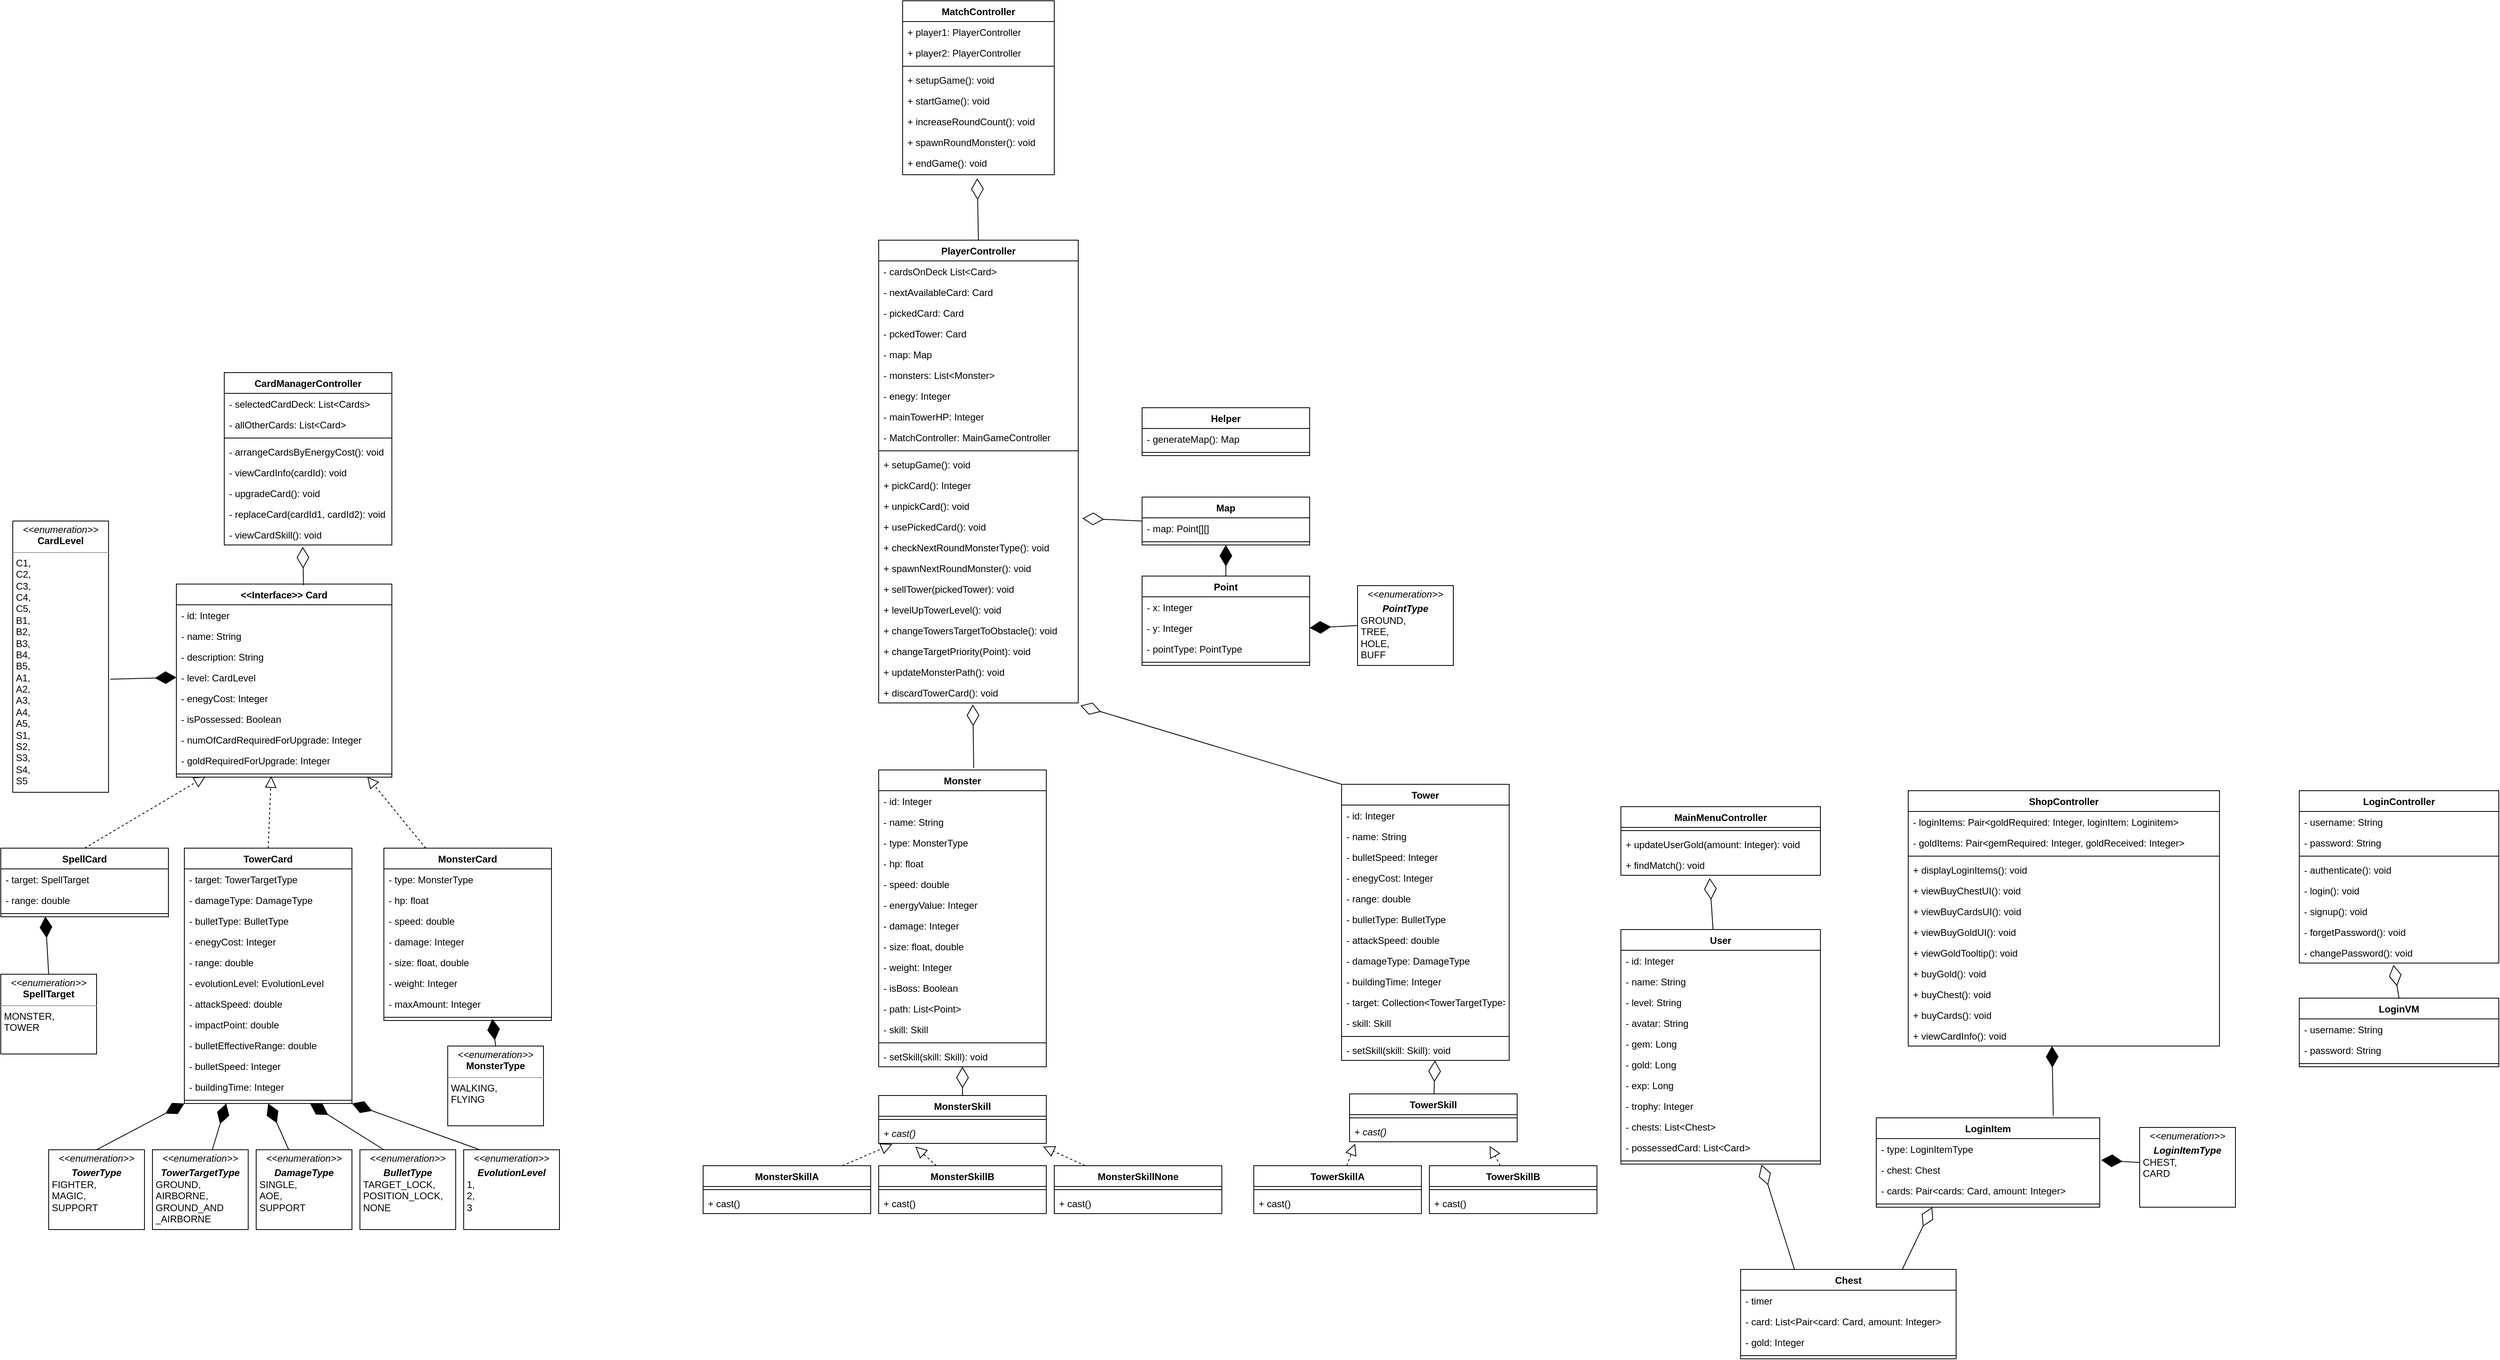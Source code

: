 <mxfile version="20.0.1" type="github">
  <diagram id="3Hzr0n2Hrk9hMCZVUcCn" name="Page-1">
    <mxGraphModel dx="2433" dy="1789" grid="1" gridSize="10" guides="1" tooltips="1" connect="1" arrows="1" fold="1" page="1" pageScale="1" pageWidth="850" pageHeight="1100" math="0" shadow="0">
      <root>
        <mxCell id="0" />
        <mxCell id="1" parent="0" />
        <mxCell id="gTmIQ7LkwGz3GuOeLMRu-1" value="MonsterCard" style="swimlane;fontStyle=1;align=center;verticalAlign=top;childLayout=stackLayout;horizontal=1;startSize=26;horizontalStack=0;resizeParent=1;resizeParentMax=0;resizeLast=0;collapsible=1;marginBottom=0;" parent="1" vertex="1">
          <mxGeometry x="-80" y="252" width="210" height="216" as="geometry" />
        </mxCell>
        <mxCell id="gTmIQ7LkwGz3GuOeLMRu-16" value="- type: MonsterType" style="text;strokeColor=none;fillColor=none;align=left;verticalAlign=top;spacingLeft=4;spacingRight=4;overflow=hidden;rotatable=0;points=[[0,0.5],[1,0.5]];portConstraint=eastwest;" parent="gTmIQ7LkwGz3GuOeLMRu-1" vertex="1">
          <mxGeometry y="26" width="210" height="26" as="geometry" />
        </mxCell>
        <mxCell id="gTmIQ7LkwGz3GuOeLMRu-9" value="- hp: float" style="text;strokeColor=none;fillColor=none;align=left;verticalAlign=top;spacingLeft=4;spacingRight=4;overflow=hidden;rotatable=0;points=[[0,0.5],[1,0.5]];portConstraint=eastwest;" parent="gTmIQ7LkwGz3GuOeLMRu-1" vertex="1">
          <mxGeometry y="52" width="210" height="26" as="geometry" />
        </mxCell>
        <mxCell id="gTmIQ7LkwGz3GuOeLMRu-10" value="- speed: double" style="text;strokeColor=none;fillColor=none;align=left;verticalAlign=top;spacingLeft=4;spacingRight=4;overflow=hidden;rotatable=0;points=[[0,0.5],[1,0.5]];portConstraint=eastwest;" parent="gTmIQ7LkwGz3GuOeLMRu-1" vertex="1">
          <mxGeometry y="78" width="210" height="26" as="geometry" />
        </mxCell>
        <mxCell id="gTmIQ7LkwGz3GuOeLMRu-14" value="- damage: Integer" style="text;strokeColor=none;fillColor=none;align=left;verticalAlign=top;spacingLeft=4;spacingRight=4;overflow=hidden;rotatable=0;points=[[0,0.5],[1,0.5]];portConstraint=eastwest;" parent="gTmIQ7LkwGz3GuOeLMRu-1" vertex="1">
          <mxGeometry y="104" width="210" height="26" as="geometry" />
        </mxCell>
        <mxCell id="gTmIQ7LkwGz3GuOeLMRu-11" value="- size: float, double" style="text;strokeColor=none;fillColor=none;align=left;verticalAlign=top;spacingLeft=4;spacingRight=4;overflow=hidden;rotatable=0;points=[[0,0.5],[1,0.5]];portConstraint=eastwest;" parent="gTmIQ7LkwGz3GuOeLMRu-1" vertex="1">
          <mxGeometry y="130" width="210" height="26" as="geometry" />
        </mxCell>
        <mxCell id="gTmIQ7LkwGz3GuOeLMRu-12" value="- weight: Integer" style="text;strokeColor=none;fillColor=none;align=left;verticalAlign=top;spacingLeft=4;spacingRight=4;overflow=hidden;rotatable=0;points=[[0,0.5],[1,0.5]];portConstraint=eastwest;" parent="gTmIQ7LkwGz3GuOeLMRu-1" vertex="1">
          <mxGeometry y="156" width="210" height="26" as="geometry" />
        </mxCell>
        <mxCell id="y4j8MuDuXKKV_iI7dw1A-111" value="- maxAmount: Integer" style="text;strokeColor=none;fillColor=none;align=left;verticalAlign=top;spacingLeft=4;spacingRight=4;overflow=hidden;rotatable=0;points=[[0,0.5],[1,0.5]];portConstraint=eastwest;" parent="gTmIQ7LkwGz3GuOeLMRu-1" vertex="1">
          <mxGeometry y="182" width="210" height="26" as="geometry" />
        </mxCell>
        <mxCell id="gTmIQ7LkwGz3GuOeLMRu-3" value="" style="line;strokeWidth=1;fillColor=none;align=left;verticalAlign=middle;spacingTop=-1;spacingLeft=3;spacingRight=3;rotatable=0;labelPosition=right;points=[];portConstraint=eastwest;" parent="gTmIQ7LkwGz3GuOeLMRu-1" vertex="1">
          <mxGeometry y="208" width="210" height="8" as="geometry" />
        </mxCell>
        <mxCell id="gTmIQ7LkwGz3GuOeLMRu-5" value="&lt;p style=&quot;margin:0px;margin-top:4px;text-align:center;&quot;&gt;&lt;i&gt;&amp;lt;&amp;lt;enumeration&amp;gt;&amp;gt;&lt;/i&gt;&lt;br&gt;&lt;b&gt;MonsterType&lt;/b&gt;&lt;/p&gt;&lt;hr size=&quot;1&quot;&gt;&lt;p style=&quot;margin:0px;margin-left:4px;&quot;&gt;WALKING,&amp;nbsp;&lt;/p&gt;&lt;p style=&quot;margin:0px;margin-left:4px;&quot;&gt;FLYING&lt;/p&gt;" style="verticalAlign=top;align=left;overflow=fill;fontSize=12;fontFamily=Helvetica;html=1;" parent="1" vertex="1">
          <mxGeometry y="500" width="120" height="100" as="geometry" />
        </mxCell>
        <mxCell id="y4j8MuDuXKKV_iI7dw1A-1" value="&lt;p style=&quot;margin:0px;margin-top:4px;text-align:center;&quot;&gt;&lt;i&gt;&amp;lt;&amp;lt;enumeration&amp;gt;&amp;gt;&lt;/i&gt;&lt;br&gt;&lt;b&gt;SpellTarget&lt;/b&gt;&lt;/p&gt;&lt;hr size=&quot;1&quot;&gt;&lt;p style=&quot;margin:0px;margin-left:4px;&quot;&gt;MONSTER,&lt;/p&gt;&lt;p style=&quot;margin:0px;margin-left:4px;&quot;&gt;TOWER&lt;/p&gt;" style="verticalAlign=top;align=left;overflow=fill;fontSize=12;fontFamily=Helvetica;html=1;" parent="1" vertex="1">
          <mxGeometry x="-560" y="410" width="120" height="100" as="geometry" />
        </mxCell>
        <mxCell id="y4j8MuDuXKKV_iI7dw1A-2" value="SpellCard" style="swimlane;fontStyle=1;align=center;verticalAlign=top;childLayout=stackLayout;horizontal=1;startSize=26;horizontalStack=0;resizeParent=1;resizeParentMax=0;resizeLast=0;collapsible=1;marginBottom=0;" parent="1" vertex="1">
          <mxGeometry x="-560" y="252" width="210" height="86" as="geometry" />
        </mxCell>
        <mxCell id="y4j8MuDuXKKV_iI7dw1A-5" value="- target: SpellTarget" style="text;strokeColor=none;fillColor=none;align=left;verticalAlign=top;spacingLeft=4;spacingRight=4;overflow=hidden;rotatable=0;points=[[0,0.5],[1,0.5]];portConstraint=eastwest;" parent="y4j8MuDuXKKV_iI7dw1A-2" vertex="1">
          <mxGeometry y="26" width="210" height="26" as="geometry" />
        </mxCell>
        <mxCell id="y4j8MuDuXKKV_iI7dw1A-7" value="- range: double" style="text;strokeColor=none;fillColor=none;align=left;verticalAlign=top;spacingLeft=4;spacingRight=4;overflow=hidden;rotatable=0;points=[[0,0.5],[1,0.5]];portConstraint=eastwest;labelBackgroundColor=default;" parent="y4j8MuDuXKKV_iI7dw1A-2" vertex="1">
          <mxGeometry y="52" width="210" height="26" as="geometry" />
        </mxCell>
        <mxCell id="y4j8MuDuXKKV_iI7dw1A-14" value="" style="line;strokeWidth=1;fillColor=none;align=left;verticalAlign=middle;spacingTop=-1;spacingLeft=3;spacingRight=3;rotatable=0;labelPosition=right;points=[];portConstraint=eastwest;" parent="y4j8MuDuXKKV_iI7dw1A-2" vertex="1">
          <mxGeometry y="78" width="210" height="8" as="geometry" />
        </mxCell>
        <mxCell id="y4j8MuDuXKKV_iI7dw1A-19" value="&lt;p style=&quot;margin:0px;margin-top:4px;text-align:center;&quot;&gt;&lt;i&gt;&amp;lt;&amp;lt;enumeration&amp;gt;&amp;gt;&lt;/i&gt;&lt;br&gt;&lt;b&gt;CardLevel&lt;/b&gt;&lt;/p&gt;&lt;hr size=&quot;1&quot;&gt;&lt;p style=&quot;margin:0px;margin-left:4px;&quot;&gt;C1,&lt;/p&gt;&lt;p style=&quot;margin:0px;margin-left:4px;&quot;&gt;C2,&lt;/p&gt;&lt;p style=&quot;margin:0px;margin-left:4px;&quot;&gt;C3,&lt;/p&gt;&lt;p style=&quot;margin:0px;margin-left:4px;&quot;&gt;C4,&lt;/p&gt;&lt;p style=&quot;margin:0px;margin-left:4px;&quot;&gt;C5,&lt;/p&gt;&lt;p style=&quot;margin:0px;margin-left:4px;&quot;&gt;B1,&lt;/p&gt;&lt;p style=&quot;margin:0px;margin-left:4px;&quot;&gt;B2,&lt;/p&gt;&lt;p style=&quot;margin:0px;margin-left:4px;&quot;&gt;B3,&lt;/p&gt;&lt;p style=&quot;margin:0px;margin-left:4px;&quot;&gt;B4,&lt;/p&gt;&lt;p style=&quot;margin:0px;margin-left:4px;&quot;&gt;B5,&lt;/p&gt;&lt;p style=&quot;margin:0px;margin-left:4px;&quot;&gt;A1,&amp;nbsp;&lt;/p&gt;&lt;p style=&quot;margin:0px;margin-left:4px;&quot;&gt;A2,&lt;/p&gt;&lt;p style=&quot;margin:0px;margin-left:4px;&quot;&gt;A3,&lt;/p&gt;&lt;p style=&quot;margin:0px;margin-left:4px;&quot;&gt;A4,&lt;/p&gt;&lt;p style=&quot;margin:0px;margin-left:4px;&quot;&gt;A5,&lt;/p&gt;&lt;p style=&quot;margin:0px;margin-left:4px;&quot;&gt;S1,&lt;/p&gt;&lt;p style=&quot;margin:0px;margin-left:4px;&quot;&gt;S2,&lt;/p&gt;&lt;p style=&quot;margin:0px;margin-left:4px;&quot;&gt;S3,&lt;/p&gt;&lt;p style=&quot;margin:0px;margin-left:4px;&quot;&gt;S4,&lt;/p&gt;&lt;p style=&quot;margin:0px;margin-left:4px;&quot;&gt;S5&lt;/p&gt;" style="verticalAlign=top;align=left;overflow=fill;fontSize=12;fontFamily=Helvetica;html=1;" parent="1" vertex="1">
          <mxGeometry x="-545" y="-158" width="120" height="340" as="geometry" />
        </mxCell>
        <mxCell id="y4j8MuDuXKKV_iI7dw1A-21" value="TowerCard" style="swimlane;fontStyle=1;align=center;verticalAlign=top;childLayout=stackLayout;horizontal=1;startSize=26;horizontalStack=0;resizeParent=1;resizeParentMax=0;resizeLast=0;collapsible=1;marginBottom=0;" parent="1" vertex="1">
          <mxGeometry x="-330" y="252" width="210" height="320" as="geometry" />
        </mxCell>
        <mxCell id="y4j8MuDuXKKV_iI7dw1A-24" value="- target: TowerTargetType" style="text;strokeColor=none;fillColor=none;align=left;verticalAlign=top;spacingLeft=4;spacingRight=4;overflow=hidden;rotatable=0;points=[[0,0.5],[1,0.5]];portConstraint=eastwest;" parent="y4j8MuDuXKKV_iI7dw1A-21" vertex="1">
          <mxGeometry y="26" width="210" height="26" as="geometry" />
        </mxCell>
        <mxCell id="y4j8MuDuXKKV_iI7dw1A-25" value="- damageType: DamageType" style="text;strokeColor=none;fillColor=none;align=left;verticalAlign=top;spacingLeft=4;spacingRight=4;overflow=hidden;rotatable=0;points=[[0,0.5],[1,0.5]];portConstraint=eastwest;" parent="y4j8MuDuXKKV_iI7dw1A-21" vertex="1">
          <mxGeometry y="52" width="210" height="26" as="geometry" />
        </mxCell>
        <mxCell id="y4j8MuDuXKKV_iI7dw1A-26" value="- bulletType: BulletType" style="text;strokeColor=none;fillColor=none;align=left;verticalAlign=top;spacingLeft=4;spacingRight=4;overflow=hidden;rotatable=0;points=[[0,0.5],[1,0.5]];portConstraint=eastwest;labelBackgroundColor=default;" parent="y4j8MuDuXKKV_iI7dw1A-21" vertex="1">
          <mxGeometry y="78" width="210" height="26" as="geometry" />
        </mxCell>
        <mxCell id="y4j8MuDuXKKV_iI7dw1A-27" value="- enegyCost: Integer" style="text;strokeColor=none;fillColor=none;align=left;verticalAlign=top;spacingLeft=4;spacingRight=4;overflow=hidden;rotatable=0;points=[[0,0.5],[1,0.5]];portConstraint=eastwest;labelBackgroundColor=default;" parent="y4j8MuDuXKKV_iI7dw1A-21" vertex="1">
          <mxGeometry y="104" width="210" height="26" as="geometry" />
        </mxCell>
        <mxCell id="y4j8MuDuXKKV_iI7dw1A-29" value="- range: double" style="text;strokeColor=none;fillColor=none;align=left;verticalAlign=top;spacingLeft=4;spacingRight=4;overflow=hidden;rotatable=0;points=[[0,0.5],[1,0.5]];portConstraint=eastwest;labelBackgroundColor=default;" parent="y4j8MuDuXKKV_iI7dw1A-21" vertex="1">
          <mxGeometry y="130" width="210" height="26" as="geometry" />
        </mxCell>
        <mxCell id="y4j8MuDuXKKV_iI7dw1A-36" value="- evolutionLevel: EvolutionLevel" style="text;strokeColor=none;fillColor=none;align=left;verticalAlign=top;spacingLeft=4;spacingRight=4;overflow=hidden;rotatable=0;points=[[0,0.5],[1,0.5]];portConstraint=eastwest;labelBackgroundColor=default;" parent="y4j8MuDuXKKV_iI7dw1A-21" vertex="1">
          <mxGeometry y="156" width="210" height="26" as="geometry" />
        </mxCell>
        <mxCell id="y4j8MuDuXKKV_iI7dw1A-38" value="- attackSpeed: double" style="text;strokeColor=none;fillColor=none;align=left;verticalAlign=top;spacingLeft=4;spacingRight=4;overflow=hidden;rotatable=0;points=[[0,0.5],[1,0.5]];portConstraint=eastwest;labelBackgroundColor=default;" parent="y4j8MuDuXKKV_iI7dw1A-21" vertex="1">
          <mxGeometry y="182" width="210" height="26" as="geometry" />
        </mxCell>
        <mxCell id="y4j8MuDuXKKV_iI7dw1A-39" value="- impactPoint: double" style="text;strokeColor=none;fillColor=none;align=left;verticalAlign=top;spacingLeft=4;spacingRight=4;overflow=hidden;rotatable=0;points=[[0,0.5],[1,0.5]];portConstraint=eastwest;labelBackgroundColor=default;" parent="y4j8MuDuXKKV_iI7dw1A-21" vertex="1">
          <mxGeometry y="208" width="210" height="26" as="geometry" />
        </mxCell>
        <mxCell id="y4j8MuDuXKKV_iI7dw1A-40" value="- bulletEffectiveRange: double" style="text;strokeColor=none;fillColor=none;align=left;verticalAlign=top;spacingLeft=4;spacingRight=4;overflow=hidden;rotatable=0;points=[[0,0.5],[1,0.5]];portConstraint=eastwest;labelBackgroundColor=default;" parent="y4j8MuDuXKKV_iI7dw1A-21" vertex="1">
          <mxGeometry y="234" width="210" height="26" as="geometry" />
        </mxCell>
        <mxCell id="y4j8MuDuXKKV_iI7dw1A-41" value="- bulletSpeed: Integer" style="text;strokeColor=none;fillColor=none;align=left;verticalAlign=top;spacingLeft=4;spacingRight=4;overflow=hidden;rotatable=0;points=[[0,0.5],[1,0.5]];portConstraint=eastwest;labelBackgroundColor=default;" parent="y4j8MuDuXKKV_iI7dw1A-21" vertex="1">
          <mxGeometry y="260" width="210" height="26" as="geometry" />
        </mxCell>
        <mxCell id="y4j8MuDuXKKV_iI7dw1A-42" value="- buildingTime: Integer" style="text;strokeColor=none;fillColor=none;align=left;verticalAlign=top;spacingLeft=4;spacingRight=4;overflow=hidden;rotatable=0;points=[[0,0.5],[1,0.5]];portConstraint=eastwest;labelBackgroundColor=default;" parent="y4j8MuDuXKKV_iI7dw1A-21" vertex="1">
          <mxGeometry y="286" width="210" height="26" as="geometry" />
        </mxCell>
        <mxCell id="y4j8MuDuXKKV_iI7dw1A-30" value="" style="line;strokeWidth=1;fillColor=none;align=left;verticalAlign=middle;spacingTop=-1;spacingLeft=3;spacingRight=3;rotatable=0;labelPosition=right;points=[];portConstraint=eastwest;" parent="y4j8MuDuXKKV_iI7dw1A-21" vertex="1">
          <mxGeometry y="312" width="210" height="8" as="geometry" />
        </mxCell>
        <mxCell id="y4j8MuDuXKKV_iI7dw1A-32" value="&lt;p style=&quot;margin:0px;margin-top:4px;text-align:center;&quot;&gt;&lt;i&gt;&amp;lt;&amp;lt;enumeration&amp;gt;&amp;gt;&lt;/i&gt;&lt;br&gt;&lt;/p&gt;&lt;p style=&quot;margin:0px;margin-top:4px;text-align:center;&quot;&gt;&lt;i&gt;&lt;b&gt;TowerType&lt;/b&gt;&lt;/i&gt;&lt;/p&gt;&lt;p style=&quot;margin:0px;margin-left:4px;&quot;&gt;FIGHTER,&lt;/p&gt;&lt;p style=&quot;margin:0px;margin-left:4px;&quot;&gt;MAGIC,&lt;/p&gt;&lt;p style=&quot;margin:0px;margin-left:4px;&quot;&gt;SUPPORT&lt;/p&gt;" style="verticalAlign=top;align=left;overflow=fill;fontSize=12;fontFamily=Helvetica;html=1;" parent="1" vertex="1">
          <mxGeometry x="-500" y="630" width="120" height="100" as="geometry" />
        </mxCell>
        <mxCell id="y4j8MuDuXKKV_iI7dw1A-33" value="&lt;p style=&quot;margin:0px;margin-top:4px;text-align:center;&quot;&gt;&lt;i&gt;&amp;lt;&amp;lt;enumeration&amp;gt;&amp;gt;&lt;/i&gt;&lt;br&gt;&lt;/p&gt;&lt;p style=&quot;margin:0px;margin-top:4px;text-align:center;&quot;&gt;&lt;b&gt;&lt;i&gt;TowerTargetType&lt;/i&gt;&lt;/b&gt;&lt;/p&gt;&lt;p style=&quot;margin:0px;margin-left:4px;&quot;&gt;GROUND,&lt;/p&gt;&lt;p style=&quot;margin:0px;margin-left:4px;&quot;&gt;AIRBORNE,&lt;/p&gt;&lt;p style=&quot;margin:0px;margin-left:4px;&quot;&gt;GROUND_AND&lt;/p&gt;&lt;p style=&quot;margin:0px;margin-left:4px;&quot;&gt;_AIRBORNE&lt;/p&gt;" style="verticalAlign=top;align=left;overflow=fill;fontSize=12;fontFamily=Helvetica;html=1;" parent="1" vertex="1">
          <mxGeometry x="-370" y="630" width="120" height="100" as="geometry" />
        </mxCell>
        <mxCell id="y4j8MuDuXKKV_iI7dw1A-34" value="&lt;p style=&quot;margin:0px;margin-top:4px;text-align:center;&quot;&gt;&lt;i&gt;&amp;lt;&amp;lt;enumeration&amp;gt;&amp;gt;&lt;/i&gt;&lt;br&gt;&lt;/p&gt;&lt;p style=&quot;margin:0px;margin-top:4px;text-align:center;&quot;&gt;&lt;b&gt;&lt;i&gt;DamageType&lt;/i&gt;&lt;/b&gt;&lt;/p&gt;&lt;p style=&quot;margin:0px;margin-left:4px;&quot;&gt;SINGLE,&lt;/p&gt;&lt;p style=&quot;margin:0px;margin-left:4px;&quot;&gt;AOE,&lt;/p&gt;&lt;p style=&quot;margin:0px;margin-left:4px;&quot;&gt;SUPPORT&lt;/p&gt;" style="verticalAlign=top;align=left;overflow=fill;fontSize=12;fontFamily=Helvetica;html=1;" parent="1" vertex="1">
          <mxGeometry x="-240" y="630" width="120" height="100" as="geometry" />
        </mxCell>
        <mxCell id="y4j8MuDuXKKV_iI7dw1A-35" value="&lt;p style=&quot;margin:0px;margin-top:4px;text-align:center;&quot;&gt;&lt;i&gt;&amp;lt;&amp;lt;enumeration&amp;gt;&amp;gt;&lt;/i&gt;&lt;br&gt;&lt;/p&gt;&lt;p style=&quot;margin:0px;margin-top:4px;text-align:center;&quot;&gt;&lt;b&gt;&lt;i&gt;BulletType&lt;/i&gt;&lt;/b&gt;&lt;/p&gt;&lt;p style=&quot;margin:0px;margin-left:4px;&quot;&gt;TARGET_LOCK,&lt;/p&gt;&lt;p style=&quot;margin:0px;margin-left:4px;&quot;&gt;POSITION_LOCK,&lt;/p&gt;&lt;p style=&quot;margin:0px;margin-left:4px;&quot;&gt;NONE&lt;/p&gt;" style="verticalAlign=top;align=left;overflow=fill;fontSize=12;fontFamily=Helvetica;html=1;" parent="1" vertex="1">
          <mxGeometry x="-110" y="630" width="120" height="100" as="geometry" />
        </mxCell>
        <mxCell id="y4j8MuDuXKKV_iI7dw1A-37" value="&lt;p style=&quot;margin:0px;margin-top:4px;text-align:center;&quot;&gt;&lt;i&gt;&amp;lt;&amp;lt;enumeration&amp;gt;&amp;gt;&lt;/i&gt;&lt;br&gt;&lt;/p&gt;&lt;p style=&quot;margin:0px;margin-top:4px;text-align:center;&quot;&gt;&lt;b&gt;&lt;i&gt;EvolutionLevel&lt;/i&gt;&lt;/b&gt;&lt;/p&gt;&lt;p style=&quot;margin:0px;margin-left:4px;&quot;&gt;1,&lt;/p&gt;&lt;p style=&quot;margin:0px;margin-left:4px;&quot;&gt;2,&lt;/p&gt;&lt;p style=&quot;margin:0px;margin-left:4px;&quot;&gt;3&lt;/p&gt;" style="verticalAlign=top;align=left;overflow=fill;fontSize=12;fontFamily=Helvetica;html=1;" parent="1" vertex="1">
          <mxGeometry x="20" y="630" width="120" height="100" as="geometry" />
        </mxCell>
        <mxCell id="y4j8MuDuXKKV_iI7dw1A-47" value="MatchController" style="swimlane;fontStyle=1;align=center;verticalAlign=top;childLayout=stackLayout;horizontal=1;startSize=26;horizontalStack=0;resizeParent=1;resizeParentMax=0;resizeLast=0;collapsible=1;marginBottom=0;" parent="1" vertex="1">
          <mxGeometry x="570" y="-810" width="190" height="218" as="geometry" />
        </mxCell>
        <mxCell id="y4j8MuDuXKKV_iI7dw1A-48" value="+ player1: PlayerController" style="text;strokeColor=none;fillColor=none;align=left;verticalAlign=top;spacingLeft=4;spacingRight=4;overflow=hidden;rotatable=0;points=[[0,0.5],[1,0.5]];portConstraint=eastwest;" parent="y4j8MuDuXKKV_iI7dw1A-47" vertex="1">
          <mxGeometry y="26" width="190" height="26" as="geometry" />
        </mxCell>
        <mxCell id="y4j8MuDuXKKV_iI7dw1A-53" value="+ player2: PlayerController" style="text;strokeColor=none;fillColor=none;align=left;verticalAlign=top;spacingLeft=4;spacingRight=4;overflow=hidden;rotatable=0;points=[[0,0.5],[1,0.5]];portConstraint=eastwest;" parent="y4j8MuDuXKKV_iI7dw1A-47" vertex="1">
          <mxGeometry y="52" width="190" height="26" as="geometry" />
        </mxCell>
        <mxCell id="y4j8MuDuXKKV_iI7dw1A-49" value="" style="line;strokeWidth=1;fillColor=none;align=left;verticalAlign=middle;spacingTop=-1;spacingLeft=3;spacingRight=3;rotatable=0;labelPosition=right;points=[];portConstraint=eastwest;" parent="y4j8MuDuXKKV_iI7dw1A-47" vertex="1">
          <mxGeometry y="78" width="190" height="8" as="geometry" />
        </mxCell>
        <mxCell id="y4j8MuDuXKKV_iI7dw1A-50" value="+ setupGame(): void" style="text;strokeColor=none;fillColor=none;align=left;verticalAlign=top;spacingLeft=4;spacingRight=4;overflow=hidden;rotatable=0;points=[[0,0.5],[1,0.5]];portConstraint=eastwest;" parent="y4j8MuDuXKKV_iI7dw1A-47" vertex="1">
          <mxGeometry y="86" width="190" height="26" as="geometry" />
        </mxCell>
        <mxCell id="y4j8MuDuXKKV_iI7dw1A-166" value="+ startGame(): void" style="text;strokeColor=none;fillColor=none;align=left;verticalAlign=top;spacingLeft=4;spacingRight=4;overflow=hidden;rotatable=0;points=[[0,0.5],[1,0.5]];portConstraint=eastwest;" parent="y4j8MuDuXKKV_iI7dw1A-47" vertex="1">
          <mxGeometry y="112" width="190" height="26" as="geometry" />
        </mxCell>
        <mxCell id="y4j8MuDuXKKV_iI7dw1A-55" value="+ increaseRoundCount(): void" style="text;strokeColor=none;fillColor=none;align=left;verticalAlign=top;spacingLeft=4;spacingRight=4;overflow=hidden;rotatable=0;points=[[0,0.5],[1,0.5]];portConstraint=eastwest;" parent="y4j8MuDuXKKV_iI7dw1A-47" vertex="1">
          <mxGeometry y="138" width="190" height="26" as="geometry" />
        </mxCell>
        <mxCell id="y4j8MuDuXKKV_iI7dw1A-58" value="+ spawnRoundMonster(): void" style="text;strokeColor=none;fillColor=none;align=left;verticalAlign=top;spacingLeft=4;spacingRight=4;overflow=hidden;rotatable=0;points=[[0,0.5],[1,0.5]];portConstraint=eastwest;" parent="y4j8MuDuXKKV_iI7dw1A-47" vertex="1">
          <mxGeometry y="164" width="190" height="26" as="geometry" />
        </mxCell>
        <mxCell id="y4j8MuDuXKKV_iI7dw1A-57" value="+ endGame(): void" style="text;strokeColor=none;fillColor=none;align=left;verticalAlign=top;spacingLeft=4;spacingRight=4;overflow=hidden;rotatable=0;points=[[0,0.5],[1,0.5]];portConstraint=eastwest;" parent="y4j8MuDuXKKV_iI7dw1A-47" vertex="1">
          <mxGeometry y="190" width="190" height="28" as="geometry" />
        </mxCell>
        <mxCell id="y4j8MuDuXKKV_iI7dw1A-59" value="PlayerController" style="swimlane;fontStyle=1;align=center;verticalAlign=top;childLayout=stackLayout;horizontal=1;startSize=26;horizontalStack=0;resizeParent=1;resizeParentMax=0;resizeLast=0;collapsible=1;marginBottom=0;" parent="1" vertex="1">
          <mxGeometry x="540" y="-510" width="250" height="580" as="geometry" />
        </mxCell>
        <mxCell id="y4j8MuDuXKKV_iI7dw1A-60" value="- cardsOnDeck List&lt;Card&gt;" style="text;strokeColor=none;fillColor=none;align=left;verticalAlign=top;spacingLeft=4;spacingRight=4;overflow=hidden;rotatable=0;points=[[0,0.5],[1,0.5]];portConstraint=eastwest;" parent="y4j8MuDuXKKV_iI7dw1A-59" vertex="1">
          <mxGeometry y="26" width="250" height="26" as="geometry" />
        </mxCell>
        <mxCell id="y4j8MuDuXKKV_iI7dw1A-179" value="- nextAvailableCard: Card" style="text;strokeColor=none;fillColor=none;align=left;verticalAlign=top;spacingLeft=4;spacingRight=4;overflow=hidden;rotatable=0;points=[[0,0.5],[1,0.5]];portConstraint=eastwest;" parent="y4j8MuDuXKKV_iI7dw1A-59" vertex="1">
          <mxGeometry y="52" width="250" height="26" as="geometry" />
        </mxCell>
        <mxCell id="y4j8MuDuXKKV_iI7dw1A-61" value="- pickedCard: Card" style="text;strokeColor=none;fillColor=none;align=left;verticalAlign=top;spacingLeft=4;spacingRight=4;overflow=hidden;rotatable=0;points=[[0,0.5],[1,0.5]];portConstraint=eastwest;" parent="y4j8MuDuXKKV_iI7dw1A-59" vertex="1">
          <mxGeometry y="78" width="250" height="26" as="geometry" />
        </mxCell>
        <mxCell id="y4j8MuDuXKKV_iI7dw1A-148" value="- pckedTower: Card" style="text;strokeColor=none;fillColor=none;align=left;verticalAlign=top;spacingLeft=4;spacingRight=4;overflow=hidden;rotatable=0;points=[[0,0.5],[1,0.5]];portConstraint=eastwest;" parent="y4j8MuDuXKKV_iI7dw1A-59" vertex="1">
          <mxGeometry y="104" width="250" height="26" as="geometry" />
        </mxCell>
        <mxCell id="y4j8MuDuXKKV_iI7dw1A-63" value="- map: Map" style="text;strokeColor=none;fillColor=none;align=left;verticalAlign=top;spacingLeft=4;spacingRight=4;overflow=hidden;rotatable=0;points=[[0,0.5],[1,0.5]];portConstraint=eastwest;" parent="y4j8MuDuXKKV_iI7dw1A-59" vertex="1">
          <mxGeometry y="130" width="250" height="26" as="geometry" />
        </mxCell>
        <mxCell id="AQVR0DQigsVXHFTW1z8q-171" value="- monsters: List&lt;Monster&gt;" style="text;strokeColor=none;fillColor=none;align=left;verticalAlign=top;spacingLeft=4;spacingRight=4;overflow=hidden;rotatable=0;points=[[0,0.5],[1,0.5]];portConstraint=eastwest;" parent="y4j8MuDuXKKV_iI7dw1A-59" vertex="1">
          <mxGeometry y="156" width="250" height="26" as="geometry" />
        </mxCell>
        <mxCell id="3RJDAcX1bEm0KSkVtIAg-28" value="- enegy: Integer" style="text;strokeColor=none;fillColor=none;align=left;verticalAlign=top;spacingLeft=4;spacingRight=4;overflow=hidden;rotatable=0;points=[[0,0.5],[1,0.5]];portConstraint=eastwest;" vertex="1" parent="y4j8MuDuXKKV_iI7dw1A-59">
          <mxGeometry y="182" width="250" height="26" as="geometry" />
        </mxCell>
        <mxCell id="3RJDAcX1bEm0KSkVtIAg-29" value="- mainTowerHP: Integer" style="text;strokeColor=none;fillColor=none;align=left;verticalAlign=top;spacingLeft=4;spacingRight=4;overflow=hidden;rotatable=0;points=[[0,0.5],[1,0.5]];portConstraint=eastwest;" vertex="1" parent="y4j8MuDuXKKV_iI7dw1A-59">
          <mxGeometry y="208" width="250" height="26" as="geometry" />
        </mxCell>
        <mxCell id="y4j8MuDuXKKV_iI7dw1A-62" value="- MatchController: MainGameController" style="text;strokeColor=none;fillColor=none;align=left;verticalAlign=top;spacingLeft=4;spacingRight=4;overflow=hidden;rotatable=0;points=[[0,0.5],[1,0.5]];portConstraint=eastwest;" parent="y4j8MuDuXKKV_iI7dw1A-59" vertex="1">
          <mxGeometry y="234" width="250" height="26" as="geometry" />
        </mxCell>
        <mxCell id="y4j8MuDuXKKV_iI7dw1A-65" value="" style="line;strokeWidth=1;fillColor=none;align=left;verticalAlign=middle;spacingTop=-1;spacingLeft=3;spacingRight=3;rotatable=0;labelPosition=right;points=[];portConstraint=eastwest;" parent="y4j8MuDuXKKV_iI7dw1A-59" vertex="1">
          <mxGeometry y="260" width="250" height="8" as="geometry" />
        </mxCell>
        <mxCell id="y4j8MuDuXKKV_iI7dw1A-66" value="+ setupGame(): void" style="text;strokeColor=none;fillColor=none;align=left;verticalAlign=top;spacingLeft=4;spacingRight=4;overflow=hidden;rotatable=0;points=[[0,0.5],[1,0.5]];portConstraint=eastwest;" parent="y4j8MuDuXKKV_iI7dw1A-59" vertex="1">
          <mxGeometry y="268" width="250" height="26" as="geometry" />
        </mxCell>
        <mxCell id="y4j8MuDuXKKV_iI7dw1A-68" value="+ pickCard(): Integer" style="text;strokeColor=none;fillColor=none;align=left;verticalAlign=top;spacingLeft=4;spacingRight=4;overflow=hidden;rotatable=0;points=[[0,0.5],[1,0.5]];portConstraint=eastwest;" parent="y4j8MuDuXKKV_iI7dw1A-59" vertex="1">
          <mxGeometry y="294" width="250" height="26" as="geometry" />
        </mxCell>
        <mxCell id="y4j8MuDuXKKV_iI7dw1A-69" value="+ unpickCard(): void" style="text;strokeColor=none;fillColor=none;align=left;verticalAlign=top;spacingLeft=4;spacingRight=4;overflow=hidden;rotatable=0;points=[[0,0.5],[1,0.5]];portConstraint=eastwest;" parent="y4j8MuDuXKKV_iI7dw1A-59" vertex="1">
          <mxGeometry y="320" width="250" height="26" as="geometry" />
        </mxCell>
        <mxCell id="y4j8MuDuXKKV_iI7dw1A-56" value="+ usePickedCard(): void" style="text;strokeColor=none;fillColor=none;align=left;verticalAlign=top;spacingLeft=4;spacingRight=4;overflow=hidden;rotatable=0;points=[[0,0.5],[1,0.5]];portConstraint=eastwest;" parent="y4j8MuDuXKKV_iI7dw1A-59" vertex="1">
          <mxGeometry y="346" width="250" height="26" as="geometry" />
        </mxCell>
        <mxCell id="y4j8MuDuXKKV_iI7dw1A-70" value="+ checkNextRoundMonsterType(): void" style="text;strokeColor=none;fillColor=none;align=left;verticalAlign=top;spacingLeft=4;spacingRight=4;overflow=hidden;rotatable=0;points=[[0,0.5],[1,0.5]];portConstraint=eastwest;" parent="y4j8MuDuXKKV_iI7dw1A-59" vertex="1">
          <mxGeometry y="372" width="250" height="26" as="geometry" />
        </mxCell>
        <mxCell id="y4j8MuDuXKKV_iI7dw1A-71" value="+ spawnNextRoundMonster(): void" style="text;strokeColor=none;fillColor=none;align=left;verticalAlign=top;spacingLeft=4;spacingRight=4;overflow=hidden;rotatable=0;points=[[0,0.5],[1,0.5]];portConstraint=eastwest;" parent="y4j8MuDuXKKV_iI7dw1A-59" vertex="1">
          <mxGeometry y="398" width="250" height="26" as="geometry" />
        </mxCell>
        <mxCell id="y4j8MuDuXKKV_iI7dw1A-171" value="+ sellTower(pickedTower): void" style="text;strokeColor=none;fillColor=none;align=left;verticalAlign=top;spacingLeft=4;spacingRight=4;overflow=hidden;rotatable=0;points=[[0,0.5],[1,0.5]];portConstraint=eastwest;" parent="y4j8MuDuXKKV_iI7dw1A-59" vertex="1">
          <mxGeometry y="424" width="250" height="26" as="geometry" />
        </mxCell>
        <mxCell id="y4j8MuDuXKKV_iI7dw1A-170" value="+ levelUpTowerLevel(): void" style="text;strokeColor=none;fillColor=none;align=left;verticalAlign=top;spacingLeft=4;spacingRight=4;overflow=hidden;rotatable=0;points=[[0,0.5],[1,0.5]];portConstraint=eastwest;" parent="y4j8MuDuXKKV_iI7dw1A-59" vertex="1">
          <mxGeometry y="450" width="250" height="26" as="geometry" />
        </mxCell>
        <mxCell id="y4j8MuDuXKKV_iI7dw1A-169" value="+ changeTowersTargetToObstacle(): void" style="text;strokeColor=none;fillColor=none;align=left;verticalAlign=top;spacingLeft=4;spacingRight=4;overflow=hidden;rotatable=0;points=[[0,0.5],[1,0.5]];portConstraint=eastwest;" parent="y4j8MuDuXKKV_iI7dw1A-59" vertex="1">
          <mxGeometry y="476" width="250" height="26" as="geometry" />
        </mxCell>
        <mxCell id="y4j8MuDuXKKV_iI7dw1A-168" value="+ changeTargetPriority(Point): void" style="text;strokeColor=none;fillColor=none;align=left;verticalAlign=top;spacingLeft=4;spacingRight=4;overflow=hidden;rotatable=0;points=[[0,0.5],[1,0.5]];portConstraint=eastwest;" parent="y4j8MuDuXKKV_iI7dw1A-59" vertex="1">
          <mxGeometry y="502" width="250" height="26" as="geometry" />
        </mxCell>
        <mxCell id="3RJDAcX1bEm0KSkVtIAg-50" value="+ updateMonsterPath(): void" style="text;strokeColor=none;fillColor=none;align=left;verticalAlign=top;spacingLeft=4;spacingRight=4;overflow=hidden;rotatable=0;points=[[0,0.5],[1,0.5]];portConstraint=eastwest;" vertex="1" parent="y4j8MuDuXKKV_iI7dw1A-59">
          <mxGeometry y="528" width="250" height="26" as="geometry" />
        </mxCell>
        <mxCell id="y4j8MuDuXKKV_iI7dw1A-73" value="+ discardTowerCard(): void" style="text;strokeColor=none;fillColor=none;align=left;verticalAlign=top;spacingLeft=4;spacingRight=4;overflow=hidden;rotatable=0;points=[[0,0.5],[1,0.5]];portConstraint=eastwest;" parent="y4j8MuDuXKKV_iI7dw1A-59" vertex="1">
          <mxGeometry y="554" width="250" height="26" as="geometry" />
        </mxCell>
        <mxCell id="y4j8MuDuXKKV_iI7dw1A-96" value="Monster" style="swimlane;fontStyle=1;align=center;verticalAlign=top;childLayout=stackLayout;horizontal=1;startSize=26;horizontalStack=0;resizeParent=1;resizeParentMax=0;resizeLast=0;collapsible=1;marginBottom=0;" parent="1" vertex="1">
          <mxGeometry x="540" y="154" width="210" height="372" as="geometry" />
        </mxCell>
        <mxCell id="y4j8MuDuXKKV_iI7dw1A-97" value="- id: Integer" style="text;strokeColor=none;fillColor=none;align=left;verticalAlign=top;spacingLeft=4;spacingRight=4;overflow=hidden;rotatable=0;points=[[0,0.5],[1,0.5]];portConstraint=eastwest;" parent="y4j8MuDuXKKV_iI7dw1A-96" vertex="1">
          <mxGeometry y="26" width="210" height="26" as="geometry" />
        </mxCell>
        <mxCell id="y4j8MuDuXKKV_iI7dw1A-98" value="- name: String" style="text;strokeColor=none;fillColor=none;align=left;verticalAlign=top;spacingLeft=4;spacingRight=4;overflow=hidden;rotatable=0;points=[[0,0.5],[1,0.5]];portConstraint=eastwest;" parent="y4j8MuDuXKKV_iI7dw1A-96" vertex="1">
          <mxGeometry y="52" width="210" height="26" as="geometry" />
        </mxCell>
        <mxCell id="y4j8MuDuXKKV_iI7dw1A-99" value="- type: MonsterType" style="text;strokeColor=none;fillColor=none;align=left;verticalAlign=top;spacingLeft=4;spacingRight=4;overflow=hidden;rotatable=0;points=[[0,0.5],[1,0.5]];portConstraint=eastwest;" parent="y4j8MuDuXKKV_iI7dw1A-96" vertex="1">
          <mxGeometry y="78" width="210" height="26" as="geometry" />
        </mxCell>
        <mxCell id="y4j8MuDuXKKV_iI7dw1A-102" value="- hp: float" style="text;strokeColor=none;fillColor=none;align=left;verticalAlign=top;spacingLeft=4;spacingRight=4;overflow=hidden;rotatable=0;points=[[0,0.5],[1,0.5]];portConstraint=eastwest;" parent="y4j8MuDuXKKV_iI7dw1A-96" vertex="1">
          <mxGeometry y="104" width="210" height="26" as="geometry" />
        </mxCell>
        <mxCell id="y4j8MuDuXKKV_iI7dw1A-103" value="- speed: double" style="text;strokeColor=none;fillColor=none;align=left;verticalAlign=top;spacingLeft=4;spacingRight=4;overflow=hidden;rotatable=0;points=[[0,0.5],[1,0.5]];portConstraint=eastwest;" parent="y4j8MuDuXKKV_iI7dw1A-96" vertex="1">
          <mxGeometry y="130" width="210" height="26" as="geometry" />
        </mxCell>
        <mxCell id="y4j8MuDuXKKV_iI7dw1A-104" value="- energyValue: Integer" style="text;strokeColor=none;fillColor=none;align=left;verticalAlign=top;spacingLeft=4;spacingRight=4;overflow=hidden;rotatable=0;points=[[0,0.5],[1,0.5]];portConstraint=eastwest;" parent="y4j8MuDuXKKV_iI7dw1A-96" vertex="1">
          <mxGeometry y="156" width="210" height="26" as="geometry" />
        </mxCell>
        <mxCell id="y4j8MuDuXKKV_iI7dw1A-105" value="- damage: Integer" style="text;strokeColor=none;fillColor=none;align=left;verticalAlign=top;spacingLeft=4;spacingRight=4;overflow=hidden;rotatable=0;points=[[0,0.5],[1,0.5]];portConstraint=eastwest;" parent="y4j8MuDuXKKV_iI7dw1A-96" vertex="1">
          <mxGeometry y="182" width="210" height="26" as="geometry" />
        </mxCell>
        <mxCell id="y4j8MuDuXKKV_iI7dw1A-106" value="- size: float, double" style="text;strokeColor=none;fillColor=none;align=left;verticalAlign=top;spacingLeft=4;spacingRight=4;overflow=hidden;rotatable=0;points=[[0,0.5],[1,0.5]];portConstraint=eastwest;" parent="y4j8MuDuXKKV_iI7dw1A-96" vertex="1">
          <mxGeometry y="208" width="210" height="26" as="geometry" />
        </mxCell>
        <mxCell id="y4j8MuDuXKKV_iI7dw1A-132" value="- weight: Integer" style="text;strokeColor=none;fillColor=none;align=left;verticalAlign=top;spacingLeft=4;spacingRight=4;overflow=hidden;rotatable=0;points=[[0,0.5],[1,0.5]];portConstraint=eastwest;" parent="y4j8MuDuXKKV_iI7dw1A-96" vertex="1">
          <mxGeometry y="234" width="210" height="26" as="geometry" />
        </mxCell>
        <mxCell id="y4j8MuDuXKKV_iI7dw1A-107" value="- isBoss: Boolean" style="text;strokeColor=none;fillColor=none;align=left;verticalAlign=top;spacingLeft=4;spacingRight=4;overflow=hidden;rotatable=0;points=[[0,0.5],[1,0.5]];portConstraint=eastwest;" parent="y4j8MuDuXKKV_iI7dw1A-96" vertex="1">
          <mxGeometry y="260" width="210" height="26" as="geometry" />
        </mxCell>
        <mxCell id="3RJDAcX1bEm0KSkVtIAg-49" value="- path: List&lt;Point&gt;" style="text;strokeColor=none;fillColor=none;align=left;verticalAlign=top;spacingLeft=4;spacingRight=4;overflow=hidden;rotatable=0;points=[[0,0.5],[1,0.5]];portConstraint=eastwest;" vertex="1" parent="y4j8MuDuXKKV_iI7dw1A-96">
          <mxGeometry y="286" width="210" height="26" as="geometry" />
        </mxCell>
        <mxCell id="AQVR0DQigsVXHFTW1z8q-82" value="- skill: Skill" style="text;strokeColor=none;fillColor=none;align=left;verticalAlign=top;spacingLeft=4;spacingRight=4;overflow=hidden;rotatable=0;points=[[0,0.5],[1,0.5]];portConstraint=eastwest;" parent="y4j8MuDuXKKV_iI7dw1A-96" vertex="1">
          <mxGeometry y="312" width="210" height="26" as="geometry" />
        </mxCell>
        <mxCell id="y4j8MuDuXKKV_iI7dw1A-108" value="" style="line;strokeWidth=1;fillColor=none;align=left;verticalAlign=middle;spacingTop=-1;spacingLeft=3;spacingRight=3;rotatable=0;labelPosition=right;points=[];portConstraint=eastwest;" parent="y4j8MuDuXKKV_iI7dw1A-96" vertex="1">
          <mxGeometry y="338" width="210" height="8" as="geometry" />
        </mxCell>
        <mxCell id="AQVR0DQigsVXHFTW1z8q-83" value="- setSkill(skill: Skill): void" style="text;strokeColor=none;fillColor=none;align=left;verticalAlign=top;spacingLeft=4;spacingRight=4;overflow=hidden;rotatable=0;points=[[0,0.5],[1,0.5]];portConstraint=eastwest;" parent="y4j8MuDuXKKV_iI7dw1A-96" vertex="1">
          <mxGeometry y="346" width="210" height="26" as="geometry" />
        </mxCell>
        <mxCell id="y4j8MuDuXKKV_iI7dw1A-112" value="&lt;&lt;Interface&gt;&gt; Card" style="swimlane;fontStyle=1;align=center;verticalAlign=top;childLayout=stackLayout;horizontal=1;startSize=26;horizontalStack=0;resizeParent=1;resizeParentMax=0;resizeLast=0;collapsible=1;marginBottom=0;" parent="1" vertex="1">
          <mxGeometry x="-340" y="-79" width="270" height="242" as="geometry" />
        </mxCell>
        <mxCell id="y4j8MuDuXKKV_iI7dw1A-116" value="- id: Integer" style="text;strokeColor=none;fillColor=none;align=left;verticalAlign=top;spacingLeft=4;spacingRight=4;overflow=hidden;rotatable=0;points=[[0,0.5],[1,0.5]];portConstraint=eastwest;" parent="y4j8MuDuXKKV_iI7dw1A-112" vertex="1">
          <mxGeometry y="26" width="270" height="26" as="geometry" />
        </mxCell>
        <mxCell id="y4j8MuDuXKKV_iI7dw1A-117" value="- name: String" style="text;strokeColor=none;fillColor=none;align=left;verticalAlign=top;spacingLeft=4;spacingRight=4;overflow=hidden;rotatable=0;points=[[0,0.5],[1,0.5]];portConstraint=eastwest;" parent="y4j8MuDuXKKV_iI7dw1A-112" vertex="1">
          <mxGeometry y="52" width="270" height="26" as="geometry" />
        </mxCell>
        <mxCell id="y4j8MuDuXKKV_iI7dw1A-185" value="- description: String" style="text;strokeColor=none;fillColor=none;align=left;verticalAlign=top;spacingLeft=4;spacingRight=4;overflow=hidden;rotatable=0;points=[[0,0.5],[1,0.5]];portConstraint=eastwest;labelBackgroundColor=default;" parent="y4j8MuDuXKKV_iI7dw1A-112" vertex="1">
          <mxGeometry y="78" width="270" height="26" as="geometry" />
        </mxCell>
        <mxCell id="y4j8MuDuXKKV_iI7dw1A-17" value="- level: CardLevel" style="text;strokeColor=none;fillColor=none;align=left;verticalAlign=top;spacingLeft=4;spacingRight=4;overflow=hidden;rotatable=0;points=[[0,0.5],[1,0.5]];portConstraint=eastwest;labelBackgroundColor=default;" parent="y4j8MuDuXKKV_iI7dw1A-112" vertex="1">
          <mxGeometry y="104" width="270" height="26" as="geometry" />
        </mxCell>
        <mxCell id="y4j8MuDuXKKV_iI7dw1A-16" value="- enegyCost: Integer" style="text;strokeColor=none;fillColor=none;align=left;verticalAlign=top;spacingLeft=4;spacingRight=4;overflow=hidden;rotatable=0;points=[[0,0.5],[1,0.5]];portConstraint=eastwest;labelBackgroundColor=default;" parent="y4j8MuDuXKKV_iI7dw1A-112" vertex="1">
          <mxGeometry y="130" width="270" height="26" as="geometry" />
        </mxCell>
        <mxCell id="y4j8MuDuXKKV_iI7dw1A-178" value="- isPossessed: Boolean" style="text;strokeColor=none;fillColor=none;align=left;verticalAlign=top;spacingLeft=4;spacingRight=4;overflow=hidden;rotatable=0;points=[[0,0.5],[1,0.5]];portConstraint=eastwest;labelBackgroundColor=default;" parent="y4j8MuDuXKKV_iI7dw1A-112" vertex="1">
          <mxGeometry y="156" width="270" height="26" as="geometry" />
        </mxCell>
        <mxCell id="y4j8MuDuXKKV_iI7dw1A-186" value="- numOfCardRequiredForUpgrade: Integer" style="text;strokeColor=none;fillColor=none;align=left;verticalAlign=top;spacingLeft=4;spacingRight=4;overflow=hidden;rotatable=0;points=[[0,0.5],[1,0.5]];portConstraint=eastwest;labelBackgroundColor=default;" parent="y4j8MuDuXKKV_iI7dw1A-112" vertex="1">
          <mxGeometry y="182" width="270" height="26" as="geometry" />
        </mxCell>
        <mxCell id="y4j8MuDuXKKV_iI7dw1A-187" value="- goldRequiredForUpgrade: Integer" style="text;strokeColor=none;fillColor=none;align=left;verticalAlign=top;spacingLeft=4;spacingRight=4;overflow=hidden;rotatable=0;points=[[0,0.5],[1,0.5]];portConstraint=eastwest;labelBackgroundColor=default;" parent="y4j8MuDuXKKV_iI7dw1A-112" vertex="1">
          <mxGeometry y="208" width="270" height="26" as="geometry" />
        </mxCell>
        <mxCell id="y4j8MuDuXKKV_iI7dw1A-114" value="" style="line;strokeWidth=1;fillColor=none;align=left;verticalAlign=middle;spacingTop=-1;spacingLeft=3;spacingRight=3;rotatable=0;labelPosition=right;points=[];portConstraint=eastwest;" parent="y4j8MuDuXKKV_iI7dw1A-112" vertex="1">
          <mxGeometry y="234" width="270" height="8" as="geometry" />
        </mxCell>
        <mxCell id="y4j8MuDuXKKV_iI7dw1A-149" value="Map" style="swimlane;fontStyle=1;align=center;verticalAlign=top;childLayout=stackLayout;horizontal=1;startSize=26;horizontalStack=0;resizeParent=1;resizeParentMax=0;resizeLast=0;collapsible=1;marginBottom=0;" parent="1" vertex="1">
          <mxGeometry x="870" y="-188" width="210" height="60" as="geometry" />
        </mxCell>
        <mxCell id="y4j8MuDuXKKV_iI7dw1A-150" value="- map: Point[][]" style="text;strokeColor=none;fillColor=none;align=left;verticalAlign=top;spacingLeft=4;spacingRight=4;overflow=hidden;rotatable=0;points=[[0,0.5],[1,0.5]];portConstraint=eastwest;" parent="y4j8MuDuXKKV_iI7dw1A-149" vertex="1">
          <mxGeometry y="26" width="210" height="26" as="geometry" />
        </mxCell>
        <mxCell id="y4j8MuDuXKKV_iI7dw1A-154" value="" style="line;strokeWidth=1;fillColor=none;align=left;verticalAlign=middle;spacingTop=-1;spacingLeft=3;spacingRight=3;rotatable=0;labelPosition=right;points=[];portConstraint=eastwest;" parent="y4j8MuDuXKKV_iI7dw1A-149" vertex="1">
          <mxGeometry y="52" width="210" height="8" as="geometry" />
        </mxCell>
        <mxCell id="y4j8MuDuXKKV_iI7dw1A-157" value="Point" style="swimlane;fontStyle=1;align=center;verticalAlign=top;childLayout=stackLayout;horizontal=1;startSize=26;horizontalStack=0;resizeParent=1;resizeParentMax=0;resizeLast=0;collapsible=1;marginBottom=0;" parent="1" vertex="1">
          <mxGeometry x="870" y="-89" width="210" height="112" as="geometry" />
        </mxCell>
        <mxCell id="y4j8MuDuXKKV_iI7dw1A-158" value="- x: Integer" style="text;strokeColor=none;fillColor=none;align=left;verticalAlign=top;spacingLeft=4;spacingRight=4;overflow=hidden;rotatable=0;points=[[0,0.5],[1,0.5]];portConstraint=eastwest;" parent="y4j8MuDuXKKV_iI7dw1A-157" vertex="1">
          <mxGeometry y="26" width="210" height="26" as="geometry" />
        </mxCell>
        <mxCell id="y4j8MuDuXKKV_iI7dw1A-159" value="- y: Integer" style="text;strokeColor=none;fillColor=none;align=left;verticalAlign=top;spacingLeft=4;spacingRight=4;overflow=hidden;rotatable=0;points=[[0,0.5],[1,0.5]];portConstraint=eastwest;" parent="y4j8MuDuXKKV_iI7dw1A-157" vertex="1">
          <mxGeometry y="52" width="210" height="26" as="geometry" />
        </mxCell>
        <mxCell id="y4j8MuDuXKKV_iI7dw1A-160" value="- pointType: PointType" style="text;strokeColor=none;fillColor=none;align=left;verticalAlign=top;spacingLeft=4;spacingRight=4;overflow=hidden;rotatable=0;points=[[0,0.5],[1,0.5]];portConstraint=eastwest;" parent="y4j8MuDuXKKV_iI7dw1A-157" vertex="1">
          <mxGeometry y="78" width="210" height="26" as="geometry" />
        </mxCell>
        <mxCell id="y4j8MuDuXKKV_iI7dw1A-161" value="" style="line;strokeWidth=1;fillColor=none;align=left;verticalAlign=middle;spacingTop=-1;spacingLeft=3;spacingRight=3;rotatable=0;labelPosition=right;points=[];portConstraint=eastwest;" parent="y4j8MuDuXKKV_iI7dw1A-157" vertex="1">
          <mxGeometry y="104" width="210" height="8" as="geometry" />
        </mxCell>
        <mxCell id="y4j8MuDuXKKV_iI7dw1A-162" value="Helper" style="swimlane;fontStyle=1;align=center;verticalAlign=top;childLayout=stackLayout;horizontal=1;startSize=26;horizontalStack=0;resizeParent=1;resizeParentMax=0;resizeLast=0;collapsible=1;marginBottom=0;" parent="1" vertex="1">
          <mxGeometry x="870" y="-300" width="210" height="60" as="geometry" />
        </mxCell>
        <mxCell id="y4j8MuDuXKKV_iI7dw1A-163" value="- generateMap(): Map" style="text;strokeColor=none;fillColor=none;align=left;verticalAlign=top;spacingLeft=4;spacingRight=4;overflow=hidden;rotatable=0;points=[[0,0.5],[1,0.5]];portConstraint=eastwest;" parent="y4j8MuDuXKKV_iI7dw1A-162" vertex="1">
          <mxGeometry y="26" width="210" height="26" as="geometry" />
        </mxCell>
        <mxCell id="y4j8MuDuXKKV_iI7dw1A-164" value="" style="line;strokeWidth=1;fillColor=none;align=left;verticalAlign=middle;spacingTop=-1;spacingLeft=3;spacingRight=3;rotatable=0;labelPosition=right;points=[];portConstraint=eastwest;" parent="y4j8MuDuXKKV_iI7dw1A-162" vertex="1">
          <mxGeometry y="52" width="210" height="8" as="geometry" />
        </mxCell>
        <mxCell id="y4j8MuDuXKKV_iI7dw1A-165" value="&lt;p style=&quot;margin:0px;margin-top:4px;text-align:center;&quot;&gt;&lt;i&gt;&amp;lt;&amp;lt;enumeration&amp;gt;&amp;gt;&lt;/i&gt;&lt;br&gt;&lt;/p&gt;&lt;p style=&quot;margin:0px;margin-top:4px;text-align:center;&quot;&gt;&lt;b&gt;&lt;i&gt;PointType&lt;/i&gt;&lt;/b&gt;&lt;/p&gt;&lt;p style=&quot;margin:0px;margin-left:4px;&quot;&gt;GROUND,&lt;/p&gt;&lt;p style=&quot;margin:0px;margin-left:4px;&quot;&gt;TREE,&lt;/p&gt;&lt;p style=&quot;margin:0px;margin-left:4px;&quot;&gt;HOLE,&amp;nbsp;&lt;/p&gt;&lt;p style=&quot;margin:0px;margin-left:4px;&quot;&gt;BUFF&lt;/p&gt;" style="verticalAlign=top;align=left;overflow=fill;fontSize=12;fontFamily=Helvetica;html=1;" parent="1" vertex="1">
          <mxGeometry x="1140" y="-77" width="120" height="100" as="geometry" />
        </mxCell>
        <mxCell id="y4j8MuDuXKKV_iI7dw1A-172" value="CardManagerController" style="swimlane;fontStyle=1;align=center;verticalAlign=top;childLayout=stackLayout;horizontal=1;startSize=26;horizontalStack=0;resizeParent=1;resizeParentMax=0;resizeLast=0;collapsible=1;marginBottom=0;" parent="1" vertex="1">
          <mxGeometry x="-280" y="-344" width="210" height="216" as="geometry" />
        </mxCell>
        <mxCell id="y4j8MuDuXKKV_iI7dw1A-173" value="- selectedCardDeck: List&lt;Cards&gt;" style="text;strokeColor=none;fillColor=none;align=left;verticalAlign=top;spacingLeft=4;spacingRight=4;overflow=hidden;rotatable=0;points=[[0,0.5],[1,0.5]];portConstraint=eastwest;" parent="y4j8MuDuXKKV_iI7dw1A-172" vertex="1">
          <mxGeometry y="26" width="210" height="26" as="geometry" />
        </mxCell>
        <mxCell id="y4j8MuDuXKKV_iI7dw1A-174" value="- allOtherCards: List&lt;Card&gt;" style="text;strokeColor=none;fillColor=none;align=left;verticalAlign=top;spacingLeft=4;spacingRight=4;overflow=hidden;rotatable=0;points=[[0,0.5],[1,0.5]];portConstraint=eastwest;" parent="y4j8MuDuXKKV_iI7dw1A-172" vertex="1">
          <mxGeometry y="52" width="210" height="26" as="geometry" />
        </mxCell>
        <mxCell id="y4j8MuDuXKKV_iI7dw1A-177" value="" style="line;strokeWidth=1;fillColor=none;align=left;verticalAlign=middle;spacingTop=-1;spacingLeft=3;spacingRight=3;rotatable=0;labelPosition=right;points=[];portConstraint=eastwest;" parent="y4j8MuDuXKKV_iI7dw1A-172" vertex="1">
          <mxGeometry y="78" width="210" height="8" as="geometry" />
        </mxCell>
        <mxCell id="y4j8MuDuXKKV_iI7dw1A-180" value="- arrangeCardsByEnergyCost(): void" style="text;strokeColor=none;fillColor=none;align=left;verticalAlign=top;spacingLeft=4;spacingRight=4;overflow=hidden;rotatable=0;points=[[0,0.5],[1,0.5]];portConstraint=eastwest;" parent="y4j8MuDuXKKV_iI7dw1A-172" vertex="1">
          <mxGeometry y="86" width="210" height="26" as="geometry" />
        </mxCell>
        <mxCell id="y4j8MuDuXKKV_iI7dw1A-181" value="- viewCardInfo(cardId): void" style="text;strokeColor=none;fillColor=none;align=left;verticalAlign=top;spacingLeft=4;spacingRight=4;overflow=hidden;rotatable=0;points=[[0,0.5],[1,0.5]];portConstraint=eastwest;" parent="y4j8MuDuXKKV_iI7dw1A-172" vertex="1">
          <mxGeometry y="112" width="210" height="26" as="geometry" />
        </mxCell>
        <mxCell id="y4j8MuDuXKKV_iI7dw1A-182" value="- upgradeCard(): void" style="text;strokeColor=none;fillColor=none;align=left;verticalAlign=top;spacingLeft=4;spacingRight=4;overflow=hidden;rotatable=0;points=[[0,0.5],[1,0.5]];portConstraint=eastwest;" parent="y4j8MuDuXKKV_iI7dw1A-172" vertex="1">
          <mxGeometry y="138" width="210" height="26" as="geometry" />
        </mxCell>
        <mxCell id="y4j8MuDuXKKV_iI7dw1A-183" value="- replaceCard(cardId1, cardId2): void" style="text;strokeColor=none;fillColor=none;align=left;verticalAlign=top;spacingLeft=4;spacingRight=4;overflow=hidden;rotatable=0;points=[[0,0.5],[1,0.5]];portConstraint=eastwest;" parent="y4j8MuDuXKKV_iI7dw1A-172" vertex="1">
          <mxGeometry y="164" width="210" height="26" as="geometry" />
        </mxCell>
        <mxCell id="y4j8MuDuXKKV_iI7dw1A-184" value="- viewCardSkill(): void" style="text;strokeColor=none;fillColor=none;align=left;verticalAlign=top;spacingLeft=4;spacingRight=4;overflow=hidden;rotatable=0;points=[[0,0.5],[1,0.5]];portConstraint=eastwest;" parent="y4j8MuDuXKKV_iI7dw1A-172" vertex="1">
          <mxGeometry y="190" width="210" height="26" as="geometry" />
        </mxCell>
        <mxCell id="y4j8MuDuXKKV_iI7dw1A-188" value="ShopController" style="swimlane;fontStyle=1;align=center;verticalAlign=top;childLayout=stackLayout;horizontal=1;startSize=26;horizontalStack=0;resizeParent=1;resizeParentMax=0;resizeLast=0;collapsible=1;marginBottom=0;" parent="1" vertex="1">
          <mxGeometry x="1830" y="180" width="390" height="320" as="geometry" />
        </mxCell>
        <mxCell id="y4j8MuDuXKKV_iI7dw1A-189" value="- loginItems: Pair&lt;goldRequired: Integer, loginItem: Loginitem&gt;" style="text;strokeColor=none;fillColor=none;align=left;verticalAlign=top;spacingLeft=4;spacingRight=4;overflow=hidden;rotatable=0;points=[[0,0.5],[1,0.5]];portConstraint=eastwest;" parent="y4j8MuDuXKKV_iI7dw1A-188" vertex="1">
          <mxGeometry y="26" width="390" height="26" as="geometry" />
        </mxCell>
        <mxCell id="y4j8MuDuXKKV_iI7dw1A-190" value="- goldItems: Pair&lt;gemRequired: Integer, goldReceived: Integer&gt;" style="text;strokeColor=none;fillColor=none;align=left;verticalAlign=top;spacingLeft=4;spacingRight=4;overflow=hidden;rotatable=0;points=[[0,0.5],[1,0.5]];portConstraint=eastwest;" parent="y4j8MuDuXKKV_iI7dw1A-188" vertex="1">
          <mxGeometry y="52" width="390" height="26" as="geometry" />
        </mxCell>
        <mxCell id="y4j8MuDuXKKV_iI7dw1A-195" value="" style="line;strokeWidth=1;fillColor=none;align=left;verticalAlign=middle;spacingTop=-1;spacingLeft=3;spacingRight=3;rotatable=0;labelPosition=right;points=[];portConstraint=eastwest;" parent="y4j8MuDuXKKV_iI7dw1A-188" vertex="1">
          <mxGeometry y="78" width="390" height="8" as="geometry" />
        </mxCell>
        <mxCell id="y4j8MuDuXKKV_iI7dw1A-196" value="+ displayLoginItems(): void" style="text;strokeColor=none;fillColor=none;align=left;verticalAlign=top;spacingLeft=4;spacingRight=4;overflow=hidden;rotatable=0;points=[[0,0.5],[1,0.5]];portConstraint=eastwest;" parent="y4j8MuDuXKKV_iI7dw1A-188" vertex="1">
          <mxGeometry y="86" width="390" height="26" as="geometry" />
        </mxCell>
        <mxCell id="y4j8MuDuXKKV_iI7dw1A-197" value="+ viewBuyChestUI(): void" style="text;strokeColor=none;fillColor=none;align=left;verticalAlign=top;spacingLeft=4;spacingRight=4;overflow=hidden;rotatable=0;points=[[0,0.5],[1,0.5]];portConstraint=eastwest;" parent="y4j8MuDuXKKV_iI7dw1A-188" vertex="1">
          <mxGeometry y="112" width="390" height="26" as="geometry" />
        </mxCell>
        <mxCell id="y4j8MuDuXKKV_iI7dw1A-199" value="+ viewBuyCardsUI(): void" style="text;strokeColor=none;fillColor=none;align=left;verticalAlign=top;spacingLeft=4;spacingRight=4;overflow=hidden;rotatable=0;points=[[0,0.5],[1,0.5]];portConstraint=eastwest;" parent="y4j8MuDuXKKV_iI7dw1A-188" vertex="1">
          <mxGeometry y="138" width="390" height="26" as="geometry" />
        </mxCell>
        <mxCell id="y4j8MuDuXKKV_iI7dw1A-200" value="+ viewBuyGoldUI(): void" style="text;strokeColor=none;fillColor=none;align=left;verticalAlign=top;spacingLeft=4;spacingRight=4;overflow=hidden;rotatable=0;points=[[0,0.5],[1,0.5]];portConstraint=eastwest;" parent="y4j8MuDuXKKV_iI7dw1A-188" vertex="1">
          <mxGeometry y="164" width="390" height="26" as="geometry" />
        </mxCell>
        <mxCell id="y4j8MuDuXKKV_iI7dw1A-201" value="+ viewGoldTooltip(): void" style="text;strokeColor=none;fillColor=none;align=left;verticalAlign=top;spacingLeft=4;spacingRight=4;overflow=hidden;rotatable=0;points=[[0,0.5],[1,0.5]];portConstraint=eastwest;" parent="y4j8MuDuXKKV_iI7dw1A-188" vertex="1">
          <mxGeometry y="190" width="390" height="26" as="geometry" />
        </mxCell>
        <mxCell id="y4j8MuDuXKKV_iI7dw1A-202" value="+ buyGold(): void" style="text;strokeColor=none;fillColor=none;align=left;verticalAlign=top;spacingLeft=4;spacingRight=4;overflow=hidden;rotatable=0;points=[[0,0.5],[1,0.5]];portConstraint=eastwest;" parent="y4j8MuDuXKKV_iI7dw1A-188" vertex="1">
          <mxGeometry y="216" width="390" height="26" as="geometry" />
        </mxCell>
        <mxCell id="y4j8MuDuXKKV_iI7dw1A-203" value="+ buyChest(): void" style="text;strokeColor=none;fillColor=none;align=left;verticalAlign=top;spacingLeft=4;spacingRight=4;overflow=hidden;rotatable=0;points=[[0,0.5],[1,0.5]];portConstraint=eastwest;" parent="y4j8MuDuXKKV_iI7dw1A-188" vertex="1">
          <mxGeometry y="242" width="390" height="26" as="geometry" />
        </mxCell>
        <mxCell id="y4j8MuDuXKKV_iI7dw1A-204" value="+ buyCards(): void" style="text;strokeColor=none;fillColor=none;align=left;verticalAlign=top;spacingLeft=4;spacingRight=4;overflow=hidden;rotatable=0;points=[[0,0.5],[1,0.5]];portConstraint=eastwest;" parent="y4j8MuDuXKKV_iI7dw1A-188" vertex="1">
          <mxGeometry y="268" width="390" height="26" as="geometry" />
        </mxCell>
        <mxCell id="y4j8MuDuXKKV_iI7dw1A-205" value="+ viewCardInfo(): void" style="text;strokeColor=none;fillColor=none;align=left;verticalAlign=top;spacingLeft=4;spacingRight=4;overflow=hidden;rotatable=0;points=[[0,0.5],[1,0.5]];portConstraint=eastwest;" parent="y4j8MuDuXKKV_iI7dw1A-188" vertex="1">
          <mxGeometry y="294" width="390" height="26" as="geometry" />
        </mxCell>
        <mxCell id="y4j8MuDuXKKV_iI7dw1A-214" value="LoginItem" style="swimlane;fontStyle=1;align=center;verticalAlign=top;childLayout=stackLayout;horizontal=1;startSize=26;horizontalStack=0;resizeParent=1;resizeParentMax=0;resizeLast=0;collapsible=1;marginBottom=0;" parent="1" vertex="1">
          <mxGeometry x="1790" y="590" width="280" height="112" as="geometry" />
        </mxCell>
        <mxCell id="AQVR0DQigsVXHFTW1z8q-80" value="- type: LoginItemType" style="text;strokeColor=none;fillColor=none;align=left;verticalAlign=top;spacingLeft=4;spacingRight=4;overflow=hidden;rotatable=0;points=[[0,0.5],[1,0.5]];portConstraint=eastwest;" parent="y4j8MuDuXKKV_iI7dw1A-214" vertex="1">
          <mxGeometry y="26" width="280" height="26" as="geometry" />
        </mxCell>
        <mxCell id="y4j8MuDuXKKV_iI7dw1A-209" value="- chest: Chest" style="text;strokeColor=none;fillColor=none;align=left;verticalAlign=top;spacingLeft=4;spacingRight=4;overflow=hidden;rotatable=0;points=[[0,0.5],[1,0.5]];portConstraint=eastwest;" parent="y4j8MuDuXKKV_iI7dw1A-214" vertex="1">
          <mxGeometry y="52" width="280" height="26" as="geometry" />
        </mxCell>
        <mxCell id="y4j8MuDuXKKV_iI7dw1A-212" value="- cards: Pair&lt;cards: Card, amount: Integer&gt;" style="text;strokeColor=none;fillColor=none;align=left;verticalAlign=top;spacingLeft=4;spacingRight=4;overflow=hidden;rotatable=0;points=[[0,0.5],[1,0.5]];portConstraint=eastwest;" parent="y4j8MuDuXKKV_iI7dw1A-214" vertex="1">
          <mxGeometry y="78" width="280" height="26" as="geometry" />
        </mxCell>
        <mxCell id="y4j8MuDuXKKV_iI7dw1A-217" value="" style="line;strokeWidth=1;fillColor=none;align=left;verticalAlign=middle;spacingTop=-1;spacingLeft=3;spacingRight=3;rotatable=0;labelPosition=right;points=[];portConstraint=eastwest;" parent="y4j8MuDuXKKV_iI7dw1A-214" vertex="1">
          <mxGeometry y="104" width="280" height="8" as="geometry" />
        </mxCell>
        <mxCell id="AQVR0DQigsVXHFTW1z8q-22" value="User" style="swimlane;fontStyle=1;align=center;verticalAlign=top;childLayout=stackLayout;horizontal=1;startSize=26;horizontalStack=0;resizeParent=1;resizeParentMax=0;resizeLast=0;collapsible=1;marginBottom=0;" parent="1" vertex="1">
          <mxGeometry x="1470" y="354" width="250" height="294" as="geometry" />
        </mxCell>
        <mxCell id="AQVR0DQigsVXHFTW1z8q-23" value="- id: Integer" style="text;strokeColor=none;fillColor=none;align=left;verticalAlign=top;spacingLeft=4;spacingRight=4;overflow=hidden;rotatable=0;points=[[0,0.5],[1,0.5]];portConstraint=eastwest;" parent="AQVR0DQigsVXHFTW1z8q-22" vertex="1">
          <mxGeometry y="26" width="250" height="26" as="geometry" />
        </mxCell>
        <mxCell id="AQVR0DQigsVXHFTW1z8q-24" value="- name: String" style="text;strokeColor=none;fillColor=none;align=left;verticalAlign=top;spacingLeft=4;spacingRight=4;overflow=hidden;rotatable=0;points=[[0,0.5],[1,0.5]];portConstraint=eastwest;" parent="AQVR0DQigsVXHFTW1z8q-22" vertex="1">
          <mxGeometry y="52" width="250" height="26" as="geometry" />
        </mxCell>
        <mxCell id="AQVR0DQigsVXHFTW1z8q-25" value="- level: String" style="text;strokeColor=none;fillColor=none;align=left;verticalAlign=top;spacingLeft=4;spacingRight=4;overflow=hidden;rotatable=0;points=[[0,0.5],[1,0.5]];portConstraint=eastwest;" parent="AQVR0DQigsVXHFTW1z8q-22" vertex="1">
          <mxGeometry y="78" width="250" height="26" as="geometry" />
        </mxCell>
        <mxCell id="AQVR0DQigsVXHFTW1z8q-26" value="- avatar: String" style="text;strokeColor=none;fillColor=none;align=left;verticalAlign=top;spacingLeft=4;spacingRight=4;overflow=hidden;rotatable=0;points=[[0,0.5],[1,0.5]];portConstraint=eastwest;" parent="AQVR0DQigsVXHFTW1z8q-22" vertex="1">
          <mxGeometry y="104" width="250" height="26" as="geometry" />
        </mxCell>
        <mxCell id="AQVR0DQigsVXHFTW1z8q-27" value="- gem: Long" style="text;strokeColor=none;fillColor=none;align=left;verticalAlign=top;spacingLeft=4;spacingRight=4;overflow=hidden;rotatable=0;points=[[0,0.5],[1,0.5]];portConstraint=eastwest;" parent="AQVR0DQigsVXHFTW1z8q-22" vertex="1">
          <mxGeometry y="130" width="250" height="26" as="geometry" />
        </mxCell>
        <mxCell id="AQVR0DQigsVXHFTW1z8q-28" value="- gold: Long" style="text;strokeColor=none;fillColor=none;align=left;verticalAlign=top;spacingLeft=4;spacingRight=4;overflow=hidden;rotatable=0;points=[[0,0.5],[1,0.5]];portConstraint=eastwest;" parent="AQVR0DQigsVXHFTW1z8q-22" vertex="1">
          <mxGeometry y="156" width="250" height="26" as="geometry" />
        </mxCell>
        <mxCell id="AQVR0DQigsVXHFTW1z8q-42" value="- exp: Long" style="text;strokeColor=none;fillColor=none;align=left;verticalAlign=top;spacingLeft=4;spacingRight=4;overflow=hidden;rotatable=0;points=[[0,0.5],[1,0.5]];portConstraint=eastwest;" parent="AQVR0DQigsVXHFTW1z8q-22" vertex="1">
          <mxGeometry y="182" width="250" height="26" as="geometry" />
        </mxCell>
        <mxCell id="AQVR0DQigsVXHFTW1z8q-52" value="- trophy: Integer" style="text;strokeColor=none;fillColor=none;align=left;verticalAlign=top;spacingLeft=4;spacingRight=4;overflow=hidden;rotatable=0;points=[[0,0.5],[1,0.5]];portConstraint=eastwest;" parent="AQVR0DQigsVXHFTW1z8q-22" vertex="1">
          <mxGeometry y="208" width="250" height="26" as="geometry" />
        </mxCell>
        <mxCell id="AQVR0DQigsVXHFTW1z8q-141" value="- chests: List&lt;Chest&gt;" style="text;strokeColor=none;fillColor=none;align=left;verticalAlign=top;spacingLeft=4;spacingRight=4;overflow=hidden;rotatable=0;points=[[0,0.5],[1,0.5]];portConstraint=eastwest;" parent="AQVR0DQigsVXHFTW1z8q-22" vertex="1">
          <mxGeometry y="234" width="250" height="26" as="geometry" />
        </mxCell>
        <mxCell id="AQVR0DQigsVXHFTW1z8q-143" value="- possessedCard: List&lt;Card&gt;" style="text;strokeColor=none;fillColor=none;align=left;verticalAlign=top;spacingLeft=4;spacingRight=4;overflow=hidden;rotatable=0;points=[[0,0.5],[1,0.5]];portConstraint=eastwest;" parent="AQVR0DQigsVXHFTW1z8q-22" vertex="1">
          <mxGeometry y="260" width="250" height="26" as="geometry" />
        </mxCell>
        <mxCell id="AQVR0DQigsVXHFTW1z8q-29" value="" style="line;strokeWidth=1;fillColor=none;align=left;verticalAlign=middle;spacingTop=-1;spacingLeft=3;spacingRight=3;rotatable=0;labelPosition=right;points=[];portConstraint=eastwest;" parent="AQVR0DQigsVXHFTW1z8q-22" vertex="1">
          <mxGeometry y="286" width="250" height="8" as="geometry" />
        </mxCell>
        <mxCell id="AQVR0DQigsVXHFTW1z8q-55" value="LoginController" style="swimlane;fontStyle=1;align=center;verticalAlign=top;childLayout=stackLayout;horizontal=1;startSize=26;horizontalStack=0;resizeParent=1;resizeParentMax=0;resizeLast=0;collapsible=1;marginBottom=0;" parent="1" vertex="1">
          <mxGeometry x="2320" y="180" width="250" height="216" as="geometry" />
        </mxCell>
        <mxCell id="AQVR0DQigsVXHFTW1z8q-56" value="- username: String" style="text;strokeColor=none;fillColor=none;align=left;verticalAlign=top;spacingLeft=4;spacingRight=4;overflow=hidden;rotatable=0;points=[[0,0.5],[1,0.5]];portConstraint=eastwest;" parent="AQVR0DQigsVXHFTW1z8q-55" vertex="1">
          <mxGeometry y="26" width="250" height="26" as="geometry" />
        </mxCell>
        <mxCell id="AQVR0DQigsVXHFTW1z8q-57" value="- password: String" style="text;strokeColor=none;fillColor=none;align=left;verticalAlign=top;spacingLeft=4;spacingRight=4;overflow=hidden;rotatable=0;points=[[0,0.5],[1,0.5]];portConstraint=eastwest;" parent="AQVR0DQigsVXHFTW1z8q-55" vertex="1">
          <mxGeometry y="52" width="250" height="26" as="geometry" />
        </mxCell>
        <mxCell id="AQVR0DQigsVXHFTW1z8q-63" value="" style="line;strokeWidth=1;fillColor=none;align=left;verticalAlign=middle;spacingTop=-1;spacingLeft=3;spacingRight=3;rotatable=0;labelPosition=right;points=[];portConstraint=eastwest;" parent="AQVR0DQigsVXHFTW1z8q-55" vertex="1">
          <mxGeometry y="78" width="250" height="8" as="geometry" />
        </mxCell>
        <mxCell id="AQVR0DQigsVXHFTW1z8q-64" value="- authenticate(): void" style="text;strokeColor=none;fillColor=none;align=left;verticalAlign=top;spacingLeft=4;spacingRight=4;overflow=hidden;rotatable=0;points=[[0,0.5],[1,0.5]];portConstraint=eastwest;" parent="AQVR0DQigsVXHFTW1z8q-55" vertex="1">
          <mxGeometry y="86" width="250" height="26" as="geometry" />
        </mxCell>
        <mxCell id="AQVR0DQigsVXHFTW1z8q-65" value="- login(): void" style="text;strokeColor=none;fillColor=none;align=left;verticalAlign=top;spacingLeft=4;spacingRight=4;overflow=hidden;rotatable=0;points=[[0,0.5],[1,0.5]];portConstraint=eastwest;" parent="AQVR0DQigsVXHFTW1z8q-55" vertex="1">
          <mxGeometry y="112" width="250" height="26" as="geometry" />
        </mxCell>
        <mxCell id="AQVR0DQigsVXHFTW1z8q-66" value="- signup(): void" style="text;strokeColor=none;fillColor=none;align=left;verticalAlign=top;spacingLeft=4;spacingRight=4;overflow=hidden;rotatable=0;points=[[0,0.5],[1,0.5]];portConstraint=eastwest;" parent="AQVR0DQigsVXHFTW1z8q-55" vertex="1">
          <mxGeometry y="138" width="250" height="26" as="geometry" />
        </mxCell>
        <mxCell id="AQVR0DQigsVXHFTW1z8q-67" value="- forgetPassword(): void" style="text;strokeColor=none;fillColor=none;align=left;verticalAlign=top;spacingLeft=4;spacingRight=4;overflow=hidden;rotatable=0;points=[[0,0.5],[1,0.5]];portConstraint=eastwest;" parent="AQVR0DQigsVXHFTW1z8q-55" vertex="1">
          <mxGeometry y="164" width="250" height="26" as="geometry" />
        </mxCell>
        <mxCell id="AQVR0DQigsVXHFTW1z8q-68" value="- changePassword(): void" style="text;strokeColor=none;fillColor=none;align=left;verticalAlign=top;spacingLeft=4;spacingRight=4;overflow=hidden;rotatable=0;points=[[0,0.5],[1,0.5]];portConstraint=eastwest;" parent="AQVR0DQigsVXHFTW1z8q-55" vertex="1">
          <mxGeometry y="190" width="250" height="26" as="geometry" />
        </mxCell>
        <mxCell id="AQVR0DQigsVXHFTW1z8q-71" value="LoginVM" style="swimlane;fontStyle=1;align=center;verticalAlign=top;childLayout=stackLayout;horizontal=1;startSize=26;horizontalStack=0;resizeParent=1;resizeParentMax=0;resizeLast=0;collapsible=1;marginBottom=0;" parent="1" vertex="1">
          <mxGeometry x="2320" y="440" width="250" height="86" as="geometry" />
        </mxCell>
        <mxCell id="AQVR0DQigsVXHFTW1z8q-72" value="- username: String" style="text;strokeColor=none;fillColor=none;align=left;verticalAlign=top;spacingLeft=4;spacingRight=4;overflow=hidden;rotatable=0;points=[[0,0.5],[1,0.5]];portConstraint=eastwest;" parent="AQVR0DQigsVXHFTW1z8q-71" vertex="1">
          <mxGeometry y="26" width="250" height="26" as="geometry" />
        </mxCell>
        <mxCell id="AQVR0DQigsVXHFTW1z8q-73" value="- password: String" style="text;strokeColor=none;fillColor=none;align=left;verticalAlign=top;spacingLeft=4;spacingRight=4;overflow=hidden;rotatable=0;points=[[0,0.5],[1,0.5]];portConstraint=eastwest;" parent="AQVR0DQigsVXHFTW1z8q-71" vertex="1">
          <mxGeometry y="52" width="250" height="26" as="geometry" />
        </mxCell>
        <mxCell id="AQVR0DQigsVXHFTW1z8q-74" value="" style="line;strokeWidth=1;fillColor=none;align=left;verticalAlign=middle;spacingTop=-1;spacingLeft=3;spacingRight=3;rotatable=0;labelPosition=right;points=[];portConstraint=eastwest;" parent="AQVR0DQigsVXHFTW1z8q-71" vertex="1">
          <mxGeometry y="78" width="250" height="8" as="geometry" />
        </mxCell>
        <mxCell id="AQVR0DQigsVXHFTW1z8q-81" value="&lt;p style=&quot;margin:0px;margin-top:4px;text-align:center;&quot;&gt;&lt;i&gt;&amp;lt;&amp;lt;enumeration&amp;gt;&amp;gt;&lt;/i&gt;&lt;br&gt;&lt;/p&gt;&lt;p style=&quot;margin:0px;margin-top:4px;text-align:center;&quot;&gt;&lt;b&gt;&lt;i&gt;LoginItemType&lt;/i&gt;&lt;/b&gt;&lt;/p&gt;&lt;p style=&quot;margin:0px;margin-left:4px;&quot;&gt;CHEST,&lt;/p&gt;&lt;p style=&quot;margin:0px;margin-left:4px;&quot;&gt;CARD&lt;/p&gt;" style="verticalAlign=top;align=left;overflow=fill;fontSize=12;fontFamily=Helvetica;html=1;" parent="1" vertex="1">
          <mxGeometry x="2120" y="602" width="120" height="100" as="geometry" />
        </mxCell>
        <mxCell id="AQVR0DQigsVXHFTW1z8q-84" value="MonsterSkill" style="swimlane;fontStyle=1;align=center;verticalAlign=top;childLayout=stackLayout;horizontal=1;startSize=26;horizontalStack=0;resizeParent=1;resizeParentMax=0;resizeLast=0;collapsible=1;marginBottom=0;" parent="1" vertex="1">
          <mxGeometry x="540" y="562" width="210" height="60" as="geometry" />
        </mxCell>
        <mxCell id="AQVR0DQigsVXHFTW1z8q-86" value="" style="line;strokeWidth=1;fillColor=none;align=left;verticalAlign=middle;spacingTop=-1;spacingLeft=3;spacingRight=3;rotatable=0;labelPosition=right;points=[];portConstraint=eastwest;" parent="AQVR0DQigsVXHFTW1z8q-84" vertex="1">
          <mxGeometry y="26" width="210" height="8" as="geometry" />
        </mxCell>
        <mxCell id="AQVR0DQigsVXHFTW1z8q-87" value="+ cast()" style="text;strokeColor=none;fillColor=none;align=left;verticalAlign=top;spacingLeft=4;spacingRight=4;overflow=hidden;rotatable=0;points=[[0,0.5],[1,0.5]];portConstraint=eastwest;fontStyle=2" parent="AQVR0DQigsVXHFTW1z8q-84" vertex="1">
          <mxGeometry y="34" width="210" height="26" as="geometry" />
        </mxCell>
        <mxCell id="AQVR0DQigsVXHFTW1z8q-88" value="MonsterSkillA" style="swimlane;fontStyle=1;align=center;verticalAlign=top;childLayout=stackLayout;horizontal=1;startSize=26;horizontalStack=0;resizeParent=1;resizeParentMax=0;resizeLast=0;collapsible=1;marginBottom=0;" parent="1" vertex="1">
          <mxGeometry x="320" y="650" width="210" height="60" as="geometry" />
        </mxCell>
        <mxCell id="AQVR0DQigsVXHFTW1z8q-89" value="" style="line;strokeWidth=1;fillColor=none;align=left;verticalAlign=middle;spacingTop=-1;spacingLeft=3;spacingRight=3;rotatable=0;labelPosition=right;points=[];portConstraint=eastwest;" parent="AQVR0DQigsVXHFTW1z8q-88" vertex="1">
          <mxGeometry y="26" width="210" height="8" as="geometry" />
        </mxCell>
        <mxCell id="AQVR0DQigsVXHFTW1z8q-90" value="+ cast()" style="text;strokeColor=none;fillColor=none;align=left;verticalAlign=top;spacingLeft=4;spacingRight=4;overflow=hidden;rotatable=0;points=[[0,0.5],[1,0.5]];portConstraint=eastwest;fontStyle=0" parent="AQVR0DQigsVXHFTW1z8q-88" vertex="1">
          <mxGeometry y="34" width="210" height="26" as="geometry" />
        </mxCell>
        <mxCell id="AQVR0DQigsVXHFTW1z8q-91" value="MonsterSkillB" style="swimlane;fontStyle=1;align=center;verticalAlign=top;childLayout=stackLayout;horizontal=1;startSize=26;horizontalStack=0;resizeParent=1;resizeParentMax=0;resizeLast=0;collapsible=1;marginBottom=0;" parent="1" vertex="1">
          <mxGeometry x="540" y="650" width="210" height="60" as="geometry" />
        </mxCell>
        <mxCell id="AQVR0DQigsVXHFTW1z8q-92" value="" style="line;strokeWidth=1;fillColor=none;align=left;verticalAlign=middle;spacingTop=-1;spacingLeft=3;spacingRight=3;rotatable=0;labelPosition=right;points=[];portConstraint=eastwest;" parent="AQVR0DQigsVXHFTW1z8q-91" vertex="1">
          <mxGeometry y="26" width="210" height="8" as="geometry" />
        </mxCell>
        <mxCell id="AQVR0DQigsVXHFTW1z8q-93" value="+ cast()" style="text;strokeColor=none;fillColor=none;align=left;verticalAlign=top;spacingLeft=4;spacingRight=4;overflow=hidden;rotatable=0;points=[[0,0.5],[1,0.5]];portConstraint=eastwest;fontStyle=0" parent="AQVR0DQigsVXHFTW1z8q-91" vertex="1">
          <mxGeometry y="34" width="210" height="26" as="geometry" />
        </mxCell>
        <mxCell id="AQVR0DQigsVXHFTW1z8q-109" value="TowerSkill" style="swimlane;fontStyle=1;align=center;verticalAlign=top;childLayout=stackLayout;horizontal=1;startSize=26;horizontalStack=0;resizeParent=1;resizeParentMax=0;resizeLast=0;collapsible=1;marginBottom=0;" parent="1" vertex="1">
          <mxGeometry x="1130" y="560" width="210" height="60" as="geometry" />
        </mxCell>
        <mxCell id="AQVR0DQigsVXHFTW1z8q-110" value="" style="line;strokeWidth=1;fillColor=none;align=left;verticalAlign=middle;spacingTop=-1;spacingLeft=3;spacingRight=3;rotatable=0;labelPosition=right;points=[];portConstraint=eastwest;" parent="AQVR0DQigsVXHFTW1z8q-109" vertex="1">
          <mxGeometry y="26" width="210" height="8" as="geometry" />
        </mxCell>
        <mxCell id="AQVR0DQigsVXHFTW1z8q-111" value="+ cast()" style="text;strokeColor=none;fillColor=none;align=left;verticalAlign=top;spacingLeft=4;spacingRight=4;overflow=hidden;rotatable=0;points=[[0,0.5],[1,0.5]];portConstraint=eastwest;fontStyle=2" parent="AQVR0DQigsVXHFTW1z8q-109" vertex="1">
          <mxGeometry y="34" width="210" height="26" as="geometry" />
        </mxCell>
        <mxCell id="AQVR0DQigsVXHFTW1z8q-112" value="TowerSkillA" style="swimlane;fontStyle=1;align=center;verticalAlign=top;childLayout=stackLayout;horizontal=1;startSize=26;horizontalStack=0;resizeParent=1;resizeParentMax=0;resizeLast=0;collapsible=1;marginBottom=0;" parent="1" vertex="1">
          <mxGeometry x="1010" y="650" width="210" height="60" as="geometry" />
        </mxCell>
        <mxCell id="AQVR0DQigsVXHFTW1z8q-113" value="" style="line;strokeWidth=1;fillColor=none;align=left;verticalAlign=middle;spacingTop=-1;spacingLeft=3;spacingRight=3;rotatable=0;labelPosition=right;points=[];portConstraint=eastwest;" parent="AQVR0DQigsVXHFTW1z8q-112" vertex="1">
          <mxGeometry y="26" width="210" height="8" as="geometry" />
        </mxCell>
        <mxCell id="AQVR0DQigsVXHFTW1z8q-114" value="+ cast()" style="text;strokeColor=none;fillColor=none;align=left;verticalAlign=top;spacingLeft=4;spacingRight=4;overflow=hidden;rotatable=0;points=[[0,0.5],[1,0.5]];portConstraint=eastwest;fontStyle=0" parent="AQVR0DQigsVXHFTW1z8q-112" vertex="1">
          <mxGeometry y="34" width="210" height="26" as="geometry" />
        </mxCell>
        <mxCell id="AQVR0DQigsVXHFTW1z8q-115" value="TowerSkillB" style="swimlane;fontStyle=1;align=center;verticalAlign=top;childLayout=stackLayout;horizontal=1;startSize=26;horizontalStack=0;resizeParent=1;resizeParentMax=0;resizeLast=0;collapsible=1;marginBottom=0;" parent="1" vertex="1">
          <mxGeometry x="1230" y="650" width="210" height="60" as="geometry" />
        </mxCell>
        <mxCell id="AQVR0DQigsVXHFTW1z8q-116" value="" style="line;strokeWidth=1;fillColor=none;align=left;verticalAlign=middle;spacingTop=-1;spacingLeft=3;spacingRight=3;rotatable=0;labelPosition=right;points=[];portConstraint=eastwest;" parent="AQVR0DQigsVXHFTW1z8q-115" vertex="1">
          <mxGeometry y="26" width="210" height="8" as="geometry" />
        </mxCell>
        <mxCell id="AQVR0DQigsVXHFTW1z8q-117" value="+ cast()" style="text;strokeColor=none;fillColor=none;align=left;verticalAlign=top;spacingLeft=4;spacingRight=4;overflow=hidden;rotatable=0;points=[[0,0.5],[1,0.5]];portConstraint=eastwest;fontStyle=0" parent="AQVR0DQigsVXHFTW1z8q-115" vertex="1">
          <mxGeometry y="34" width="210" height="26" as="geometry" />
        </mxCell>
        <mxCell id="AQVR0DQigsVXHFTW1z8q-118" value="MonsterSkillNone" style="swimlane;fontStyle=1;align=center;verticalAlign=top;childLayout=stackLayout;horizontal=1;startSize=26;horizontalStack=0;resizeParent=1;resizeParentMax=0;resizeLast=0;collapsible=1;marginBottom=0;" parent="1" vertex="1">
          <mxGeometry x="760" y="650" width="210" height="60" as="geometry" />
        </mxCell>
        <mxCell id="AQVR0DQigsVXHFTW1z8q-119" value="" style="line;strokeWidth=1;fillColor=none;align=left;verticalAlign=middle;spacingTop=-1;spacingLeft=3;spacingRight=3;rotatable=0;labelPosition=right;points=[];portConstraint=eastwest;" parent="AQVR0DQigsVXHFTW1z8q-118" vertex="1">
          <mxGeometry y="26" width="210" height="8" as="geometry" />
        </mxCell>
        <mxCell id="AQVR0DQigsVXHFTW1z8q-120" value="+ cast()" style="text;strokeColor=none;fillColor=none;align=left;verticalAlign=top;spacingLeft=4;spacingRight=4;overflow=hidden;rotatable=0;points=[[0,0.5],[1,0.5]];portConstraint=eastwest;fontStyle=0" parent="AQVR0DQigsVXHFTW1z8q-118" vertex="1">
          <mxGeometry y="34" width="210" height="26" as="geometry" />
        </mxCell>
        <mxCell id="AQVR0DQigsVXHFTW1z8q-121" value="MainMenuController" style="swimlane;fontStyle=1;align=center;verticalAlign=top;childLayout=stackLayout;horizontal=1;startSize=26;horizontalStack=0;resizeParent=1;resizeParentMax=0;resizeLast=0;collapsible=1;marginBottom=0;" parent="1" vertex="1">
          <mxGeometry x="1470" y="200" width="250" height="86" as="geometry" />
        </mxCell>
        <mxCell id="AQVR0DQigsVXHFTW1z8q-128" value="" style="line;strokeWidth=1;fillColor=none;align=left;verticalAlign=middle;spacingTop=-1;spacingLeft=3;spacingRight=3;rotatable=0;labelPosition=right;points=[];portConstraint=eastwest;" parent="AQVR0DQigsVXHFTW1z8q-121" vertex="1">
          <mxGeometry y="26" width="250" height="8" as="geometry" />
        </mxCell>
        <mxCell id="AQVR0DQigsVXHFTW1z8q-70" value="+ updateUserGold(amount: Integer): void" style="text;strokeColor=none;fillColor=none;align=left;verticalAlign=top;spacingLeft=4;spacingRight=4;overflow=hidden;rotatable=0;points=[[0,0.5],[1,0.5]];portConstraint=eastwest;" parent="AQVR0DQigsVXHFTW1z8q-121" vertex="1">
          <mxGeometry y="34" width="250" height="26" as="geometry" />
        </mxCell>
        <mxCell id="AQVR0DQigsVXHFTW1z8q-129" value="+ findMatch(): void" style="text;strokeColor=none;fillColor=none;align=left;verticalAlign=top;spacingLeft=4;spacingRight=4;overflow=hidden;rotatable=0;points=[[0,0.5],[1,0.5]];portConstraint=eastwest;" parent="AQVR0DQigsVXHFTW1z8q-121" vertex="1">
          <mxGeometry y="60" width="250" height="26" as="geometry" />
        </mxCell>
        <mxCell id="AQVR0DQigsVXHFTW1z8q-147" value="" style="endArrow=diamondThin;endFill=1;endSize=24;html=1;rounded=0;entryX=0.462;entryY=1;entryDx=0;entryDy=0;entryPerimeter=0;exitX=0.792;exitY=-0.025;exitDx=0;exitDy=0;exitPerimeter=0;" parent="1" source="y4j8MuDuXKKV_iI7dw1A-214" target="y4j8MuDuXKKV_iI7dw1A-205" edge="1">
          <mxGeometry width="160" relative="1" as="geometry">
            <mxPoint x="1970" y="540" as="sourcePoint" />
            <mxPoint x="2130" y="540" as="targetPoint" />
          </mxGeometry>
        </mxCell>
        <mxCell id="AQVR0DQigsVXHFTW1z8q-148" value="" style="endArrow=diamondThin;endFill=1;endSize=24;html=1;rounded=0;entryX=1.006;entryY=0.038;entryDx=0;entryDy=0;entryPerimeter=0;exitX=0;exitY=0.44;exitDx=0;exitDy=0;exitPerimeter=0;" parent="1" source="AQVR0DQigsVXHFTW1z8q-81" target="y4j8MuDuXKKV_iI7dw1A-209" edge="1">
          <mxGeometry width="160" relative="1" as="geometry">
            <mxPoint x="2021.76" y="597.2" as="sourcePoint" />
            <mxPoint x="2020.18" y="510" as="targetPoint" />
          </mxGeometry>
        </mxCell>
        <mxCell id="AQVR0DQigsVXHFTW1z8q-150" value="" style="endArrow=block;dashed=1;endFill=0;endSize=12;html=1;rounded=0;exitX=0.5;exitY=0;exitDx=0;exitDy=0;entryX=0.135;entryY=0.912;entryDx=0;entryDy=0;entryPerimeter=0;" parent="1" source="y4j8MuDuXKKV_iI7dw1A-2" target="y4j8MuDuXKKV_iI7dw1A-114" edge="1">
          <mxGeometry width="160" relative="1" as="geometry">
            <mxPoint x="-560" y="170" as="sourcePoint" />
            <mxPoint x="-330" y="170" as="targetPoint" />
          </mxGeometry>
        </mxCell>
        <mxCell id="AQVR0DQigsVXHFTW1z8q-151" value="" style="endArrow=block;dashed=1;endFill=0;endSize=12;html=1;rounded=0;exitX=0.5;exitY=0;exitDx=0;exitDy=0;entryX=0.44;entryY=0.838;entryDx=0;entryDy=0;entryPerimeter=0;" parent="1" source="y4j8MuDuXKKV_iI7dw1A-21" target="y4j8MuDuXKKV_iI7dw1A-114" edge="1">
          <mxGeometry width="160" relative="1" as="geometry">
            <mxPoint x="-445" y="262" as="sourcePoint" />
            <mxPoint x="-320" y="180" as="targetPoint" />
          </mxGeometry>
        </mxCell>
        <mxCell id="AQVR0DQigsVXHFTW1z8q-152" value="" style="endArrow=block;dashed=1;endFill=0;endSize=12;html=1;rounded=0;exitX=0.25;exitY=0;exitDx=0;exitDy=0;entryX=0.886;entryY=0.934;entryDx=0;entryDy=0;entryPerimeter=0;" parent="1" source="gTmIQ7LkwGz3GuOeLMRu-1" target="y4j8MuDuXKKV_iI7dw1A-114" edge="1">
          <mxGeometry width="160" relative="1" as="geometry">
            <mxPoint x="-215" y="262" as="sourcePoint" />
            <mxPoint x="-251.2" y="171.704" as="targetPoint" />
          </mxGeometry>
        </mxCell>
        <mxCell id="AQVR0DQigsVXHFTW1z8q-153" value="" style="endArrow=diamondThin;endFill=0;endSize=24;html=1;rounded=0;exitX=0.59;exitY=0.006;exitDx=0;exitDy=0;exitPerimeter=0;entryX=0.468;entryY=1.09;entryDx=0;entryDy=0;entryPerimeter=0;" parent="1" source="y4j8MuDuXKKV_iI7dw1A-112" target="y4j8MuDuXKKV_iI7dw1A-184" edge="1">
          <mxGeometry width="160" relative="1" as="geometry">
            <mxPoint x="-200" y="-150" as="sourcePoint" />
            <mxPoint x="-40" y="-150" as="targetPoint" />
          </mxGeometry>
        </mxCell>
        <mxCell id="AQVR0DQigsVXHFTW1z8q-155" value="" style="endArrow=diamondThin;endFill=1;endSize=24;html=1;rounded=0;exitX=1.017;exitY=0.583;exitDx=0;exitDy=0;exitPerimeter=0;entryX=0;entryY=0.5;entryDx=0;entryDy=0;" parent="1" source="y4j8MuDuXKKV_iI7dw1A-19" target="y4j8MuDuXKKV_iI7dw1A-17" edge="1">
          <mxGeometry width="160" relative="1" as="geometry">
            <mxPoint x="-450" y="60" as="sourcePoint" />
            <mxPoint x="-310" y="60" as="targetPoint" />
          </mxGeometry>
        </mxCell>
        <mxCell id="AQVR0DQigsVXHFTW1z8q-157" value="" style="endArrow=diamondThin;endFill=1;endSize=24;html=1;rounded=0;exitX=0.5;exitY=0;exitDx=0;exitDy=0;entryX=0;entryY=1;entryDx=0;entryDy=0;" parent="1" source="y4j8MuDuXKKV_iI7dw1A-32" target="y4j8MuDuXKKV_iI7dw1A-21" edge="1">
          <mxGeometry width="160" relative="1" as="geometry">
            <mxPoint x="-412.96" y="50.22" as="sourcePoint" />
            <mxPoint x="-330" y="48" as="targetPoint" />
          </mxGeometry>
        </mxCell>
        <mxCell id="AQVR0DQigsVXHFTW1z8q-158" value="" style="endArrow=diamondThin;endFill=1;endSize=24;html=1;rounded=0;entryX=0.25;entryY=1;entryDx=0;entryDy=0;" parent="1" source="y4j8MuDuXKKV_iI7dw1A-33" target="y4j8MuDuXKKV_iI7dw1A-21" edge="1">
          <mxGeometry width="160" relative="1" as="geometry">
            <mxPoint x="-430" y="640" as="sourcePoint" />
            <mxPoint x="-320" y="582" as="targetPoint" />
          </mxGeometry>
        </mxCell>
        <mxCell id="AQVR0DQigsVXHFTW1z8q-159" value="" style="endArrow=diamondThin;endFill=1;endSize=24;html=1;rounded=0;entryX=0.5;entryY=1;entryDx=0;entryDy=0;exitX=0.338;exitY=-0.005;exitDx=0;exitDy=0;exitPerimeter=0;" parent="1" source="y4j8MuDuXKKV_iI7dw1A-34" target="y4j8MuDuXKKV_iI7dw1A-21" edge="1">
          <mxGeometry width="160" relative="1" as="geometry">
            <mxPoint x="-284.954" y="640" as="sourcePoint" />
            <mxPoint x="-267.5" y="582" as="targetPoint" />
          </mxGeometry>
        </mxCell>
        <mxCell id="AQVR0DQigsVXHFTW1z8q-160" value="" style="endArrow=diamondThin;endFill=1;endSize=24;html=1;rounded=0;entryX=0.75;entryY=1;entryDx=0;entryDy=0;exitX=0.25;exitY=0;exitDx=0;exitDy=0;" parent="1" source="y4j8MuDuXKKV_iI7dw1A-35" target="y4j8MuDuXKKV_iI7dw1A-21" edge="1">
          <mxGeometry width="160" relative="1" as="geometry">
            <mxPoint x="-189.44" y="639.5" as="sourcePoint" />
            <mxPoint x="-215" y="582" as="targetPoint" />
          </mxGeometry>
        </mxCell>
        <mxCell id="AQVR0DQigsVXHFTW1z8q-162" value="" style="endArrow=diamondThin;endFill=1;endSize=24;html=1;rounded=0;entryX=1;entryY=1;entryDx=0;entryDy=0;exitX=0.167;exitY=0;exitDx=0;exitDy=0;exitPerimeter=0;" parent="1" source="y4j8MuDuXKKV_iI7dw1A-37" target="y4j8MuDuXKKV_iI7dw1A-21" edge="1">
          <mxGeometry width="160" relative="1" as="geometry">
            <mxPoint x="-70.0" y="640" as="sourcePoint" />
            <mxPoint x="-162.5" y="582" as="targetPoint" />
          </mxGeometry>
        </mxCell>
        <mxCell id="AQVR0DQigsVXHFTW1z8q-163" value="" style="endArrow=diamondThin;endFill=1;endSize=24;html=1;rounded=0;exitX=0.5;exitY=0;exitDx=0;exitDy=0;entryX=0.266;entryY=0.956;entryDx=0;entryDy=0;entryPerimeter=0;" parent="1" source="y4j8MuDuXKKV_iI7dw1A-1" target="y4j8MuDuXKKV_iI7dw1A-14" edge="1">
          <mxGeometry width="160" relative="1" as="geometry">
            <mxPoint x="-430" y="640" as="sourcePoint" />
            <mxPoint x="-320" y="582" as="targetPoint" />
          </mxGeometry>
        </mxCell>
        <mxCell id="AQVR0DQigsVXHFTW1z8q-164" value="" style="endArrow=diamondThin;endFill=1;endSize=24;html=1;rounded=0;entryX=0.647;entryY=0.75;entryDx=0;entryDy=0;entryPerimeter=0;exitX=0.5;exitY=0;exitDx=0;exitDy=0;" parent="1" source="gTmIQ7LkwGz3GuOeLMRu-5" target="gTmIQ7LkwGz3GuOeLMRu-3" edge="1">
          <mxGeometry width="160" relative="1" as="geometry">
            <mxPoint x="-490" y="420" as="sourcePoint" />
            <mxPoint x="-494.14" y="373.648" as="targetPoint" />
          </mxGeometry>
        </mxCell>
        <mxCell id="AQVR0DQigsVXHFTW1z8q-165" value="" style="endArrow=diamondThin;endFill=1;endSize=24;html=1;rounded=0;entryX=0.5;entryY=1;entryDx=0;entryDy=0;exitX=0.5;exitY=0;exitDx=0;exitDy=0;" parent="1" source="y4j8MuDuXKKV_iI7dw1A-157" target="y4j8MuDuXKKV_iI7dw1A-149" edge="1">
          <mxGeometry width="160" relative="1" as="geometry">
            <mxPoint x="1000" y="130" as="sourcePoint" />
            <mxPoint x="1160" y="130" as="targetPoint" />
          </mxGeometry>
        </mxCell>
        <mxCell id="AQVR0DQigsVXHFTW1z8q-166" value="" style="endArrow=diamondThin;endFill=1;endSize=24;html=1;rounded=0;entryX=1;entryY=0.5;entryDx=0;entryDy=0;exitX=0;exitY=0.5;exitDx=0;exitDy=0;" parent="1" source="y4j8MuDuXKKV_iI7dw1A-165" target="y4j8MuDuXKKV_iI7dw1A-159" edge="1">
          <mxGeometry width="160" relative="1" as="geometry">
            <mxPoint x="955" y="-80.0" as="sourcePoint" />
            <mxPoint x="955" y="-120.0" as="targetPoint" />
          </mxGeometry>
        </mxCell>
        <mxCell id="AQVR0DQigsVXHFTW1z8q-167" value="" style="endArrow=diamondThin;endFill=0;endSize=24;html=1;rounded=0;exitX=0.5;exitY=0;exitDx=0;exitDy=0;entryX=0.492;entryY=1.16;entryDx=0;entryDy=0;entryPerimeter=0;" parent="1" source="y4j8MuDuXKKV_iI7dw1A-59" target="y4j8MuDuXKKV_iI7dw1A-57" edge="1">
          <mxGeometry width="160" relative="1" as="geometry">
            <mxPoint x="860" y="-470" as="sourcePoint" />
            <mxPoint x="1020" y="-480" as="targetPoint" />
          </mxGeometry>
        </mxCell>
        <mxCell id="AQVR0DQigsVXHFTW1z8q-170" value="" style="endArrow=diamondThin;endFill=0;endSize=24;html=1;rounded=0;exitX=0;exitY=0.5;exitDx=0;exitDy=0;entryX=1.021;entryY=1.104;entryDx=0;entryDy=0;entryPerimeter=0;" parent="1" source="y4j8MuDuXKKV_iI7dw1A-149" target="y4j8MuDuXKKV_iI7dw1A-69" edge="1">
          <mxGeometry width="160" relative="1" as="geometry">
            <mxPoint x="675.0" y="-420.0" as="sourcePoint" />
            <mxPoint x="673.48" y="-477.52" as="targetPoint" />
          </mxGeometry>
        </mxCell>
        <mxCell id="AQVR0DQigsVXHFTW1z8q-173" value="" style="endArrow=diamondThin;endFill=0;endSize=24;html=1;rounded=0;exitX=0.567;exitY=-0.006;exitDx=0;exitDy=0;entryX=0.472;entryY=1.077;entryDx=0;entryDy=0;entryPerimeter=0;exitPerimeter=0;" parent="1" source="y4j8MuDuXKKV_iI7dw1A-96" target="y4j8MuDuXKKV_iI7dw1A-73" edge="1">
          <mxGeometry width="160" relative="1" as="geometry">
            <mxPoint x="880" y="-148" as="sourcePoint" />
            <mxPoint x="805.25" y="-123.296" as="targetPoint" />
          </mxGeometry>
        </mxCell>
        <mxCell id="AQVR0DQigsVXHFTW1z8q-174" value="" style="endArrow=diamondThin;endFill=0;endSize=24;html=1;rounded=0;exitX=0.5;exitY=0;exitDx=0;exitDy=0;entryX=0.5;entryY=1;entryDx=0;entryDy=0;entryPerimeter=0;" parent="1" source="AQVR0DQigsVXHFTW1z8q-84" target="AQVR0DQigsVXHFTW1z8q-83" edge="1">
          <mxGeometry width="160" relative="1" as="geometry">
            <mxPoint x="669.07" y="179.924" as="sourcePoint" />
            <mxPoint x="670" y="130" as="targetPoint" />
          </mxGeometry>
        </mxCell>
        <mxCell id="AQVR0DQigsVXHFTW1z8q-175" value="" style="endArrow=block;dashed=1;endFill=0;endSize=12;html=1;rounded=0;entryX=0.081;entryY=1.038;entryDx=0;entryDy=0;entryPerimeter=0;" parent="1" source="AQVR0DQigsVXHFTW1z8q-88" target="AQVR0DQigsVXHFTW1z8q-87" edge="1">
          <mxGeometry width="160" relative="1" as="geometry">
            <mxPoint x="430" y="620" as="sourcePoint" />
            <mxPoint x="590" y="620" as="targetPoint" />
          </mxGeometry>
        </mxCell>
        <mxCell id="AQVR0DQigsVXHFTW1z8q-176" value="" style="endArrow=block;dashed=1;endFill=0;endSize=12;html=1;rounded=0;entryX=0.219;entryY=1.154;entryDx=0;entryDy=0;entryPerimeter=0;" parent="1" source="AQVR0DQigsVXHFTW1z8q-91" target="AQVR0DQigsVXHFTW1z8q-87" edge="1">
          <mxGeometry width="160" relative="1" as="geometry">
            <mxPoint x="515.803" y="652" as="sourcePoint" />
            <mxPoint x="567.01" y="632.988" as="targetPoint" />
          </mxGeometry>
        </mxCell>
        <mxCell id="AQVR0DQigsVXHFTW1z8q-177" value="" style="endArrow=block;dashed=1;endFill=0;endSize=12;html=1;rounded=0;entryX=0.981;entryY=1.154;entryDx=0;entryDy=0;entryPerimeter=0;" parent="1" source="AQVR0DQigsVXHFTW1z8q-118" target="AQVR0DQigsVXHFTW1z8q-87" edge="1">
          <mxGeometry width="160" relative="1" as="geometry">
            <mxPoint x="622.214" y="660" as="sourcePoint" />
            <mxPoint x="595.99" y="636.004" as="targetPoint" />
          </mxGeometry>
        </mxCell>
        <mxCell id="3RJDAcX1bEm0KSkVtIAg-1" value="Tower" style="swimlane;fontStyle=1;align=center;verticalAlign=top;childLayout=stackLayout;horizontal=1;startSize=26;horizontalStack=0;resizeParent=1;resizeParentMax=0;resizeLast=0;collapsible=1;marginBottom=0;" vertex="1" parent="1">
          <mxGeometry x="1120" y="172" width="210" height="346" as="geometry" />
        </mxCell>
        <mxCell id="3RJDAcX1bEm0KSkVtIAg-2" value="- id: Integer" style="text;strokeColor=none;fillColor=none;align=left;verticalAlign=top;spacingLeft=4;spacingRight=4;overflow=hidden;rotatable=0;points=[[0,0.5],[1,0.5]];portConstraint=eastwest;" vertex="1" parent="3RJDAcX1bEm0KSkVtIAg-1">
          <mxGeometry y="26" width="210" height="26" as="geometry" />
        </mxCell>
        <mxCell id="3RJDAcX1bEm0KSkVtIAg-3" value="- name: String" style="text;strokeColor=none;fillColor=none;align=left;verticalAlign=top;spacingLeft=4;spacingRight=4;overflow=hidden;rotatable=0;points=[[0,0.5],[1,0.5]];portConstraint=eastwest;" vertex="1" parent="3RJDAcX1bEm0KSkVtIAg-1">
          <mxGeometry y="52" width="210" height="26" as="geometry" />
        </mxCell>
        <mxCell id="3RJDAcX1bEm0KSkVtIAg-25" value="- bulletSpeed: Integer" style="text;strokeColor=none;fillColor=none;align=left;verticalAlign=top;spacingLeft=4;spacingRight=4;overflow=hidden;rotatable=0;points=[[0,0.5],[1,0.5]];portConstraint=eastwest;labelBackgroundColor=default;" vertex="1" parent="3RJDAcX1bEm0KSkVtIAg-1">
          <mxGeometry y="78" width="210" height="26" as="geometry" />
        </mxCell>
        <mxCell id="3RJDAcX1bEm0KSkVtIAg-19" value="- enegyCost: Integer" style="text;strokeColor=none;fillColor=none;align=left;verticalAlign=top;spacingLeft=4;spacingRight=4;overflow=hidden;rotatable=0;points=[[0,0.5],[1,0.5]];portConstraint=eastwest;labelBackgroundColor=default;" vertex="1" parent="3RJDAcX1bEm0KSkVtIAg-1">
          <mxGeometry y="104" width="210" height="26" as="geometry" />
        </mxCell>
        <mxCell id="3RJDAcX1bEm0KSkVtIAg-20" value="- range: double" style="text;strokeColor=none;fillColor=none;align=left;verticalAlign=top;spacingLeft=4;spacingRight=4;overflow=hidden;rotatable=0;points=[[0,0.5],[1,0.5]];portConstraint=eastwest;labelBackgroundColor=default;" vertex="1" parent="3RJDAcX1bEm0KSkVtIAg-1">
          <mxGeometry y="130" width="210" height="26" as="geometry" />
        </mxCell>
        <mxCell id="3RJDAcX1bEm0KSkVtIAg-18" value="- bulletType: BulletType" style="text;strokeColor=none;fillColor=none;align=left;verticalAlign=top;spacingLeft=4;spacingRight=4;overflow=hidden;rotatable=0;points=[[0,0.5],[1,0.5]];portConstraint=eastwest;labelBackgroundColor=default;" vertex="1" parent="3RJDAcX1bEm0KSkVtIAg-1">
          <mxGeometry y="156" width="210" height="26" as="geometry" />
        </mxCell>
        <mxCell id="3RJDAcX1bEm0KSkVtIAg-22" value="- attackSpeed: double" style="text;strokeColor=none;fillColor=none;align=left;verticalAlign=top;spacingLeft=4;spacingRight=4;overflow=hidden;rotatable=0;points=[[0,0.5],[1,0.5]];portConstraint=eastwest;labelBackgroundColor=default;" vertex="1" parent="3RJDAcX1bEm0KSkVtIAg-1">
          <mxGeometry y="182" width="210" height="26" as="geometry" />
        </mxCell>
        <mxCell id="3RJDAcX1bEm0KSkVtIAg-17" value="- damageType: DamageType" style="text;strokeColor=none;fillColor=none;align=left;verticalAlign=top;spacingLeft=4;spacingRight=4;overflow=hidden;rotatable=0;points=[[0,0.5],[1,0.5]];portConstraint=eastwest;" vertex="1" parent="3RJDAcX1bEm0KSkVtIAg-1">
          <mxGeometry y="208" width="210" height="26" as="geometry" />
        </mxCell>
        <mxCell id="3RJDAcX1bEm0KSkVtIAg-26" value="- buildingTime: Integer" style="text;strokeColor=none;fillColor=none;align=left;verticalAlign=top;spacingLeft=4;spacingRight=4;overflow=hidden;rotatable=0;points=[[0,0.5],[1,0.5]];portConstraint=eastwest;labelBackgroundColor=default;" vertex="1" parent="3RJDAcX1bEm0KSkVtIAg-1">
          <mxGeometry y="234" width="210" height="26" as="geometry" />
        </mxCell>
        <mxCell id="3RJDAcX1bEm0KSkVtIAg-16" value="- target: Collection&lt;TowerTargetType&gt;" style="text;strokeColor=none;fillColor=none;align=left;verticalAlign=top;spacingLeft=4;spacingRight=4;overflow=hidden;rotatable=0;points=[[0,0.5],[1,0.5]];portConstraint=eastwest;" vertex="1" parent="3RJDAcX1bEm0KSkVtIAg-1">
          <mxGeometry y="260" width="210" height="26" as="geometry" />
        </mxCell>
        <mxCell id="3RJDAcX1bEm0KSkVtIAg-12" value="- skill: Skill" style="text;strokeColor=none;fillColor=none;align=left;verticalAlign=top;spacingLeft=4;spacingRight=4;overflow=hidden;rotatable=0;points=[[0,0.5],[1,0.5]];portConstraint=eastwest;" vertex="1" parent="3RJDAcX1bEm0KSkVtIAg-1">
          <mxGeometry y="286" width="210" height="26" as="geometry" />
        </mxCell>
        <mxCell id="3RJDAcX1bEm0KSkVtIAg-13" value="" style="line;strokeWidth=1;fillColor=none;align=left;verticalAlign=middle;spacingTop=-1;spacingLeft=3;spacingRight=3;rotatable=0;labelPosition=right;points=[];portConstraint=eastwest;" vertex="1" parent="3RJDAcX1bEm0KSkVtIAg-1">
          <mxGeometry y="312" width="210" height="8" as="geometry" />
        </mxCell>
        <mxCell id="3RJDAcX1bEm0KSkVtIAg-14" value="- setSkill(skill: Skill): void" style="text;strokeColor=none;fillColor=none;align=left;verticalAlign=top;spacingLeft=4;spacingRight=4;overflow=hidden;rotatable=0;points=[[0,0.5],[1,0.5]];portConstraint=eastwest;" vertex="1" parent="3RJDAcX1bEm0KSkVtIAg-1">
          <mxGeometry y="320" width="210" height="26" as="geometry" />
        </mxCell>
        <mxCell id="3RJDAcX1bEm0KSkVtIAg-30" value="" style="endArrow=diamondThin;endFill=0;endSize=24;html=1;rounded=0;entryX=0.557;entryY=1.005;entryDx=0;entryDy=0;entryPerimeter=0;" edge="1" parent="1" source="AQVR0DQigsVXHFTW1z8q-109" target="3RJDAcX1bEm0KSkVtIAg-14">
          <mxGeometry width="160" relative="1" as="geometry">
            <mxPoint x="1221" y="550" as="sourcePoint" />
            <mxPoint x="575" y="528" as="targetPoint" />
          </mxGeometry>
        </mxCell>
        <mxCell id="3RJDAcX1bEm0KSkVtIAg-31" value="" style="endArrow=block;dashed=1;endFill=0;endSize=12;html=1;rounded=0;entryX=0.033;entryY=1.093;entryDx=0;entryDy=0;entryPerimeter=0;" edge="1" parent="1" source="AQVR0DQigsVXHFTW1z8q-112" target="AQVR0DQigsVXHFTW1z8q-111">
          <mxGeometry width="160" relative="1" as="geometry">
            <mxPoint x="424.464" y="660" as="sourcePoint" />
            <mxPoint x="487.01" y="632.988" as="targetPoint" />
          </mxGeometry>
        </mxCell>
        <mxCell id="3RJDAcX1bEm0KSkVtIAg-32" value="" style="endArrow=block;dashed=1;endFill=0;endSize=12;html=1;rounded=0;entryX=0.836;entryY=1.203;entryDx=0;entryDy=0;entryPerimeter=0;" edge="1" parent="1" source="AQVR0DQigsVXHFTW1z8q-115" target="AQVR0DQigsVXHFTW1z8q-111">
          <mxGeometry width="160" relative="1" as="geometry">
            <mxPoint x="1136.425" y="660" as="sourcePoint" />
            <mxPoint x="1146.93" y="632.418" as="targetPoint" />
          </mxGeometry>
        </mxCell>
        <mxCell id="3RJDAcX1bEm0KSkVtIAg-33" value="" style="endArrow=diamondThin;endFill=0;endSize=24;html=1;rounded=0;exitX=0;exitY=0;exitDx=0;exitDy=0;entryX=1.011;entryY=1.126;entryDx=0;entryDy=0;entryPerimeter=0;" edge="1" parent="1" source="3RJDAcX1bEm0KSkVtIAg-1" target="y4j8MuDuXKKV_iI7dw1A-73">
          <mxGeometry width="160" relative="1" as="geometry">
            <mxPoint x="669.07" y="179.924" as="sourcePoint" />
            <mxPoint x="668" y="144.002" as="targetPoint" />
          </mxGeometry>
        </mxCell>
        <mxCell id="3RJDAcX1bEm0KSkVtIAg-34" value="" style="endArrow=diamondThin;endFill=0;endSize=24;html=1;rounded=0;entryX=0.445;entryY=1.141;entryDx=0;entryDy=0;entryPerimeter=0;" edge="1" parent="1" source="AQVR0DQigsVXHFTW1z8q-22" target="AQVR0DQigsVXHFTW1z8q-129">
          <mxGeometry width="160" relative="1" as="geometry">
            <mxPoint x="1245.822" y="570" as="sourcePoint" />
            <mxPoint x="1246.97" y="528.13" as="targetPoint" />
          </mxGeometry>
        </mxCell>
        <mxCell id="3RJDAcX1bEm0KSkVtIAg-35" value="" style="endArrow=diamondThin;endFill=0;endSize=24;html=1;rounded=0;entryX=0.472;entryY=1.09;entryDx=0;entryDy=0;entryPerimeter=0;exitX=0.5;exitY=0;exitDx=0;exitDy=0;" edge="1" parent="1" source="AQVR0DQigsVXHFTW1z8q-71" target="AQVR0DQigsVXHFTW1z8q-68">
          <mxGeometry width="160" relative="1" as="geometry">
            <mxPoint x="1764.21" y="352" as="sourcePoint" />
            <mxPoint x="1761.25" y="311.666" as="targetPoint" />
          </mxGeometry>
        </mxCell>
        <mxCell id="3RJDAcX1bEm0KSkVtIAg-42" value="Chest" style="swimlane;fontStyle=1;align=center;verticalAlign=top;childLayout=stackLayout;horizontal=1;startSize=26;horizontalStack=0;resizeParent=1;resizeParentMax=0;resizeLast=0;collapsible=1;marginBottom=0;" vertex="1" parent="1">
          <mxGeometry x="1620" y="780" width="270" height="112" as="geometry" />
        </mxCell>
        <mxCell id="3RJDAcX1bEm0KSkVtIAg-43" value="- timer" style="text;strokeColor=none;fillColor=none;align=left;verticalAlign=top;spacingLeft=4;spacingRight=4;overflow=hidden;rotatable=0;points=[[0,0.5],[1,0.5]];portConstraint=eastwest;" vertex="1" parent="3RJDAcX1bEm0KSkVtIAg-42">
          <mxGeometry y="26" width="270" height="26" as="geometry" />
        </mxCell>
        <mxCell id="3RJDAcX1bEm0KSkVtIAg-44" value="- card: List&lt;Pair&lt;card: Card, amount: Integer&gt;" style="text;strokeColor=none;fillColor=none;align=left;verticalAlign=top;spacingLeft=4;spacingRight=4;overflow=hidden;rotatable=0;points=[[0,0.5],[1,0.5]];portConstraint=eastwest;" vertex="1" parent="3RJDAcX1bEm0KSkVtIAg-42">
          <mxGeometry y="52" width="270" height="26" as="geometry" />
        </mxCell>
        <mxCell id="3RJDAcX1bEm0KSkVtIAg-46" value="- gold: Integer" style="text;strokeColor=none;fillColor=none;align=left;verticalAlign=top;spacingLeft=4;spacingRight=4;overflow=hidden;rotatable=0;points=[[0,0.5],[1,0.5]];portConstraint=eastwest;" vertex="1" parent="3RJDAcX1bEm0KSkVtIAg-42">
          <mxGeometry y="78" width="270" height="26" as="geometry" />
        </mxCell>
        <mxCell id="3RJDAcX1bEm0KSkVtIAg-45" value="" style="line;strokeWidth=1;fillColor=none;align=left;verticalAlign=middle;spacingTop=-1;spacingLeft=3;spacingRight=3;rotatable=0;labelPosition=right;points=[];portConstraint=eastwest;" vertex="1" parent="3RJDAcX1bEm0KSkVtIAg-42">
          <mxGeometry y="104" width="270" height="8" as="geometry" />
        </mxCell>
        <mxCell id="3RJDAcX1bEm0KSkVtIAg-47" value="" style="endArrow=diamondThin;endFill=0;endSize=24;html=1;rounded=0;exitX=0.75;exitY=0;exitDx=0;exitDy=0;entryX=0.25;entryY=1;entryDx=0;entryDy=0;" edge="1" parent="1" source="3RJDAcX1bEm0KSkVtIAg-42" target="y4j8MuDuXKKV_iI7dw1A-214">
          <mxGeometry width="160" relative="1" as="geometry">
            <mxPoint x="2150" y="780" as="sourcePoint" />
            <mxPoint x="2310" y="780" as="targetPoint" />
          </mxGeometry>
        </mxCell>
        <mxCell id="3RJDAcX1bEm0KSkVtIAg-48" value="" style="endArrow=diamondThin;endFill=0;endSize=24;html=1;rounded=0;exitX=0.25;exitY=0;exitDx=0;exitDy=0;entryX=0.705;entryY=1.083;entryDx=0;entryDy=0;entryPerimeter=0;" edge="1" parent="1" source="3RJDAcX1bEm0KSkVtIAg-42" target="AQVR0DQigsVXHFTW1z8q-29">
          <mxGeometry width="160" relative="1" as="geometry">
            <mxPoint x="1832.5" y="790" as="sourcePoint" />
            <mxPoint x="1870" y="712" as="targetPoint" />
          </mxGeometry>
        </mxCell>
      </root>
    </mxGraphModel>
  </diagram>
</mxfile>
